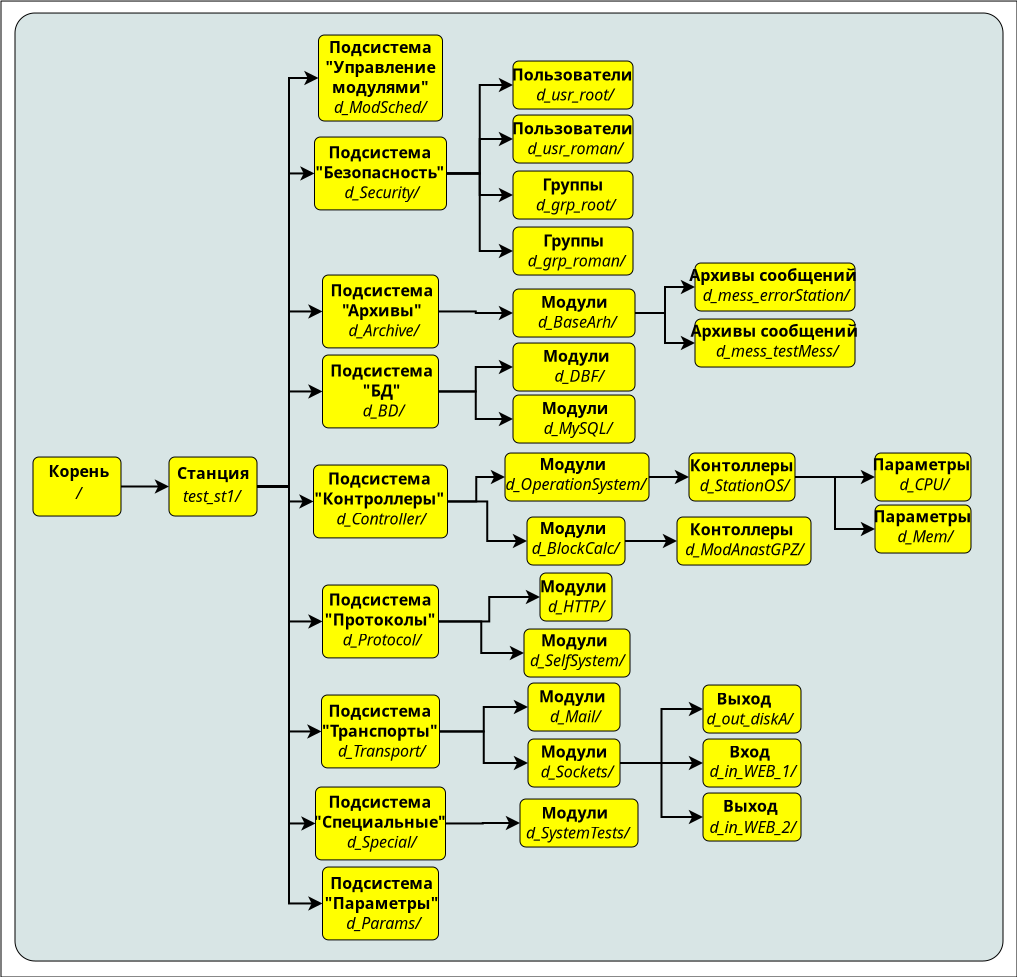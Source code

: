 <?xml version="1.0" encoding="UTF-8"?>
<dia:diagram xmlns:dia="http://www.lysator.liu.se/~alla/dia/">
  <dia:layer name="Тло" visible="true">
    <dia:group>
      <dia:object type="Standard - Box" version="0" id="O0">
        <dia:attribute name="obj_pos">
          <dia:point val="17.9,-18.8"/>
        </dia:attribute>
        <dia:attribute name="obj_bb">
          <dia:rectangle val="17.9,-18.8;68.7,30"/>
        </dia:attribute>
        <dia:attribute name="elem_corner">
          <dia:point val="17.9,-18.8"/>
        </dia:attribute>
        <dia:attribute name="elem_width">
          <dia:real val="50.8"/>
        </dia:attribute>
        <dia:attribute name="elem_height">
          <dia:real val="48.8"/>
        </dia:attribute>
        <dia:attribute name="border_width">
          <dia:real val="0"/>
        </dia:attribute>
        <dia:attribute name="show_background">
          <dia:boolean val="false"/>
        </dia:attribute>
        <dia:attribute name="corner_radius">
          <dia:real val="1.175e-39"/>
        </dia:attribute>
      </dia:object>
      <dia:object type="Standard - Box" version="0" id="O1">
        <dia:attribute name="obj_pos">
          <dia:point val="18.6,-18.2"/>
        </dia:attribute>
        <dia:attribute name="obj_bb">
          <dia:rectangle val="18.575,-18.225;68.025,29.225"/>
        </dia:attribute>
        <dia:attribute name="elem_corner">
          <dia:point val="18.6,-18.2"/>
        </dia:attribute>
        <dia:attribute name="elem_width">
          <dia:real val="49.4"/>
        </dia:attribute>
        <dia:attribute name="elem_height">
          <dia:real val="47.4"/>
        </dia:attribute>
        <dia:attribute name="border_width">
          <dia:real val="0.05"/>
        </dia:attribute>
        <dia:attribute name="inner_color">
          <dia:color val="#d8e5e5"/>
        </dia:attribute>
        <dia:attribute name="show_background">
          <dia:boolean val="true"/>
        </dia:attribute>
        <dia:attribute name="corner_radius">
          <dia:real val="1"/>
        </dia:attribute>
      </dia:object>
      <dia:object type="Standard - ZigZagLine" version="1" id="O2">
        <dia:attribute name="obj_pos">
          <dia:point val="23.9,5.475"/>
        </dia:attribute>
        <dia:attribute name="obj_bb">
          <dia:rectangle val="23.9,5.425;26.371,5.525"/>
        </dia:attribute>
        <dia:attribute name="orth_points">
          <dia:point val="23.9,5.475"/>
          <dia:point val="23.9,5.475"/>
          <dia:point val="26.3,5.475"/>
          <dia:point val="26.3,5.475"/>
        </dia:attribute>
        <dia:attribute name="orth_orient">
          <dia:enum val="0"/>
          <dia:enum val="1"/>
          <dia:enum val="0"/>
        </dia:attribute>
        <dia:attribute name="autorouting">
          <dia:boolean val="true"/>
        </dia:attribute>
        <dia:attribute name="end_arrow">
          <dia:enum val="22"/>
        </dia:attribute>
        <dia:attribute name="end_arrow_length">
          <dia:real val="0.5"/>
        </dia:attribute>
        <dia:attribute name="end_arrow_width">
          <dia:real val="0.5"/>
        </dia:attribute>
      </dia:object>
      <dia:object type="Standard - ZigZagLine" version="1" id="O3">
        <dia:attribute name="obj_pos">
          <dia:point val="30.7,5.475"/>
        </dia:attribute>
        <dia:attribute name="obj_bb">
          <dia:rectangle val="30.65,-10.678;33.625,5.525"/>
        </dia:attribute>
        <dia:attribute name="orth_points">
          <dia:point val="30.7,5.475"/>
          <dia:point val="32.3,5.475"/>
          <dia:point val="32.3,-10.178"/>
          <dia:point val="33.575,-10.178"/>
        </dia:attribute>
        <dia:attribute name="orth_orient">
          <dia:enum val="0"/>
          <dia:enum val="1"/>
          <dia:enum val="0"/>
        </dia:attribute>
        <dia:attribute name="autorouting">
          <dia:boolean val="false"/>
        </dia:attribute>
        <dia:attribute name="end_arrow">
          <dia:enum val="22"/>
        </dia:attribute>
        <dia:attribute name="end_arrow_length">
          <dia:real val="0.5"/>
        </dia:attribute>
        <dia:attribute name="end_arrow_width">
          <dia:real val="0.5"/>
        </dia:attribute>
      </dia:object>
      <dia:object type="Standard - ZigZagLine" version="1" id="O4">
        <dia:attribute name="obj_pos">
          <dia:point val="30.7,5.475"/>
        </dia:attribute>
        <dia:attribute name="obj_bb">
          <dia:rectangle val="30.65,-3.777;34.025,5.525"/>
        </dia:attribute>
        <dia:attribute name="orth_points">
          <dia:point val="30.7,5.475"/>
          <dia:point val="32.3,5.475"/>
          <dia:point val="32.3,-3.277"/>
          <dia:point val="33.975,-3.277"/>
        </dia:attribute>
        <dia:attribute name="orth_orient">
          <dia:enum val="0"/>
          <dia:enum val="1"/>
          <dia:enum val="0"/>
        </dia:attribute>
        <dia:attribute name="autorouting">
          <dia:boolean val="false"/>
        </dia:attribute>
        <dia:attribute name="end_arrow">
          <dia:enum val="22"/>
        </dia:attribute>
        <dia:attribute name="end_arrow_length">
          <dia:real val="0.5"/>
        </dia:attribute>
        <dia:attribute name="end_arrow_width">
          <dia:real val="0.5"/>
        </dia:attribute>
      </dia:object>
      <dia:object type="Standard - ZigZagLine" version="1" id="O5">
        <dia:attribute name="obj_pos">
          <dia:point val="30.7,5.475"/>
        </dia:attribute>
        <dia:attribute name="obj_bb">
          <dia:rectangle val="30.65,0.223;34.025,5.525"/>
        </dia:attribute>
        <dia:attribute name="orth_points">
          <dia:point val="30.7,5.475"/>
          <dia:point val="32.3,5.475"/>
          <dia:point val="32.3,0.723"/>
          <dia:point val="33.975,0.723"/>
        </dia:attribute>
        <dia:attribute name="orth_orient">
          <dia:enum val="0"/>
          <dia:enum val="1"/>
          <dia:enum val="0"/>
        </dia:attribute>
        <dia:attribute name="autorouting">
          <dia:boolean val="false"/>
        </dia:attribute>
        <dia:attribute name="end_arrow">
          <dia:enum val="22"/>
        </dia:attribute>
        <dia:attribute name="end_arrow_length">
          <dia:real val="0.5"/>
        </dia:attribute>
        <dia:attribute name="end_arrow_width">
          <dia:real val="0.5"/>
        </dia:attribute>
      </dia:object>
      <dia:object type="Standard - ZigZagLine" version="1" id="O6">
        <dia:attribute name="obj_pos">
          <dia:point val="30.7,5.475"/>
        </dia:attribute>
        <dia:attribute name="obj_bb">
          <dia:rectangle val="30.65,-15.45;33.825,5.525"/>
        </dia:attribute>
        <dia:attribute name="orth_points">
          <dia:point val="30.7,5.475"/>
          <dia:point val="32.3,5.475"/>
          <dia:point val="32.3,-14.95"/>
          <dia:point val="33.775,-14.95"/>
        </dia:attribute>
        <dia:attribute name="orth_orient">
          <dia:enum val="0"/>
          <dia:enum val="1"/>
          <dia:enum val="0"/>
        </dia:attribute>
        <dia:attribute name="autorouting">
          <dia:boolean val="false"/>
        </dia:attribute>
        <dia:attribute name="end_arrow">
          <dia:enum val="22"/>
        </dia:attribute>
        <dia:attribute name="end_arrow_length">
          <dia:real val="0.5"/>
        </dia:attribute>
        <dia:attribute name="end_arrow_width">
          <dia:real val="0.5"/>
        </dia:attribute>
      </dia:object>
      <dia:object type="Standard - ZigZagLine" version="1" id="O7">
        <dia:attribute name="obj_pos">
          <dia:point val="30.7,5.475"/>
        </dia:attribute>
        <dia:attribute name="obj_bb">
          <dia:rectangle val="30.65,5.425;33.575,6.723"/>
        </dia:attribute>
        <dia:attribute name="orth_points">
          <dia:point val="30.7,5.475"/>
          <dia:point val="32.3,5.475"/>
          <dia:point val="32.3,6.223"/>
          <dia:point val="33.525,6.223"/>
        </dia:attribute>
        <dia:attribute name="orth_orient">
          <dia:enum val="0"/>
          <dia:enum val="1"/>
          <dia:enum val="0"/>
        </dia:attribute>
        <dia:attribute name="autorouting">
          <dia:boolean val="false"/>
        </dia:attribute>
        <dia:attribute name="end_arrow">
          <dia:enum val="22"/>
        </dia:attribute>
        <dia:attribute name="end_arrow_length">
          <dia:real val="0.5"/>
        </dia:attribute>
        <dia:attribute name="end_arrow_width">
          <dia:real val="0.5"/>
        </dia:attribute>
      </dia:object>
      <dia:object type="Standard - ZigZagLine" version="1" id="O8">
        <dia:attribute name="obj_pos">
          <dia:point val="30.7,5.475"/>
        </dia:attribute>
        <dia:attribute name="obj_bb">
          <dia:rectangle val="30.65,5.425;34.025,12.723"/>
        </dia:attribute>
        <dia:attribute name="orth_points">
          <dia:point val="30.7,5.475"/>
          <dia:point val="32.3,5.475"/>
          <dia:point val="32.3,12.223"/>
          <dia:point val="33.975,12.223"/>
        </dia:attribute>
        <dia:attribute name="orth_orient">
          <dia:enum val="0"/>
          <dia:enum val="1"/>
          <dia:enum val="0"/>
        </dia:attribute>
        <dia:attribute name="autorouting">
          <dia:boolean val="false"/>
        </dia:attribute>
        <dia:attribute name="end_arrow">
          <dia:enum val="22"/>
        </dia:attribute>
        <dia:attribute name="end_arrow_length">
          <dia:real val="0.5"/>
        </dia:attribute>
        <dia:attribute name="end_arrow_width">
          <dia:real val="0.5"/>
        </dia:attribute>
      </dia:object>
      <dia:object type="Standard - ZigZagLine" version="1" id="O9">
        <dia:attribute name="obj_pos">
          <dia:point val="30.7,5.475"/>
        </dia:attribute>
        <dia:attribute name="obj_bb">
          <dia:rectangle val="30.65,5.425;33.975,18.223"/>
        </dia:attribute>
        <dia:attribute name="orth_points">
          <dia:point val="30.7,5.475"/>
          <dia:point val="32.3,5.475"/>
          <dia:point val="32.3,17.723"/>
          <dia:point val="33.925,17.723"/>
        </dia:attribute>
        <dia:attribute name="orth_orient">
          <dia:enum val="0"/>
          <dia:enum val="1"/>
          <dia:enum val="0"/>
        </dia:attribute>
        <dia:attribute name="autorouting">
          <dia:boolean val="false"/>
        </dia:attribute>
        <dia:attribute name="end_arrow">
          <dia:enum val="22"/>
        </dia:attribute>
        <dia:attribute name="end_arrow_length">
          <dia:real val="0.5"/>
        </dia:attribute>
        <dia:attribute name="end_arrow_width">
          <dia:real val="0.5"/>
        </dia:attribute>
      </dia:object>
      <dia:object type="Standard - ZigZagLine" version="1" id="O10">
        <dia:attribute name="obj_pos">
          <dia:point val="30.7,5.475"/>
        </dia:attribute>
        <dia:attribute name="obj_bb">
          <dia:rectangle val="30.65,5.425;33.675,22.823"/>
        </dia:attribute>
        <dia:attribute name="orth_points">
          <dia:point val="30.7,5.475"/>
          <dia:point val="32.3,5.475"/>
          <dia:point val="32.3,22.323"/>
          <dia:point val="33.625,22.323"/>
        </dia:attribute>
        <dia:attribute name="orth_orient">
          <dia:enum val="0"/>
          <dia:enum val="1"/>
          <dia:enum val="0"/>
        </dia:attribute>
        <dia:attribute name="autorouting">
          <dia:boolean val="false"/>
        </dia:attribute>
        <dia:attribute name="end_arrow">
          <dia:enum val="22"/>
        </dia:attribute>
        <dia:attribute name="end_arrow_length">
          <dia:real val="0.5"/>
        </dia:attribute>
        <dia:attribute name="end_arrow_width">
          <dia:real val="0.5"/>
        </dia:attribute>
      </dia:object>
      <dia:object type="Standard - ZigZagLine" version="1" id="O11">
        <dia:attribute name="obj_pos">
          <dia:point val="30.7,5.475"/>
        </dia:attribute>
        <dia:attribute name="obj_bb">
          <dia:rectangle val="30.65,5.425;34.025,26.823"/>
        </dia:attribute>
        <dia:attribute name="orth_points">
          <dia:point val="30.7,5.475"/>
          <dia:point val="32.3,5.475"/>
          <dia:point val="32.3,26.323"/>
          <dia:point val="33.975,26.323"/>
        </dia:attribute>
        <dia:attribute name="orth_orient">
          <dia:enum val="0"/>
          <dia:enum val="1"/>
          <dia:enum val="0"/>
        </dia:attribute>
        <dia:attribute name="autorouting">
          <dia:boolean val="false"/>
        </dia:attribute>
        <dia:attribute name="end_arrow">
          <dia:enum val="22"/>
        </dia:attribute>
        <dia:attribute name="end_arrow_length">
          <dia:real val="0.5"/>
        </dia:attribute>
        <dia:attribute name="end_arrow_width">
          <dia:real val="0.5"/>
        </dia:attribute>
      </dia:object>
      <dia:object type="Standard - ZigZagLine" version="1" id="O12">
        <dia:attribute name="obj_pos">
          <dia:point val="40.175,-10.178"/>
        </dia:attribute>
        <dia:attribute name="obj_bb">
          <dia:rectangle val="40.125,-15.1;43.55,-10.127"/>
        </dia:attribute>
        <dia:attribute name="orth_points">
          <dia:point val="40.175,-10.178"/>
          <dia:point val="41.837,-10.178"/>
          <dia:point val="41.837,-14.6"/>
          <dia:point val="43.5,-14.6"/>
        </dia:attribute>
        <dia:attribute name="orth_orient">
          <dia:enum val="0"/>
          <dia:enum val="1"/>
          <dia:enum val="0"/>
        </dia:attribute>
        <dia:attribute name="autorouting">
          <dia:boolean val="true"/>
        </dia:attribute>
        <dia:attribute name="end_arrow">
          <dia:enum val="22"/>
        </dia:attribute>
        <dia:attribute name="end_arrow_length">
          <dia:real val="0.5"/>
        </dia:attribute>
        <dia:attribute name="end_arrow_width">
          <dia:real val="0.5"/>
        </dia:attribute>
      </dia:object>
      <dia:object type="Standard - ZigZagLine" version="1" id="O13">
        <dia:attribute name="obj_pos">
          <dia:point val="40.175,-10.178"/>
        </dia:attribute>
        <dia:attribute name="obj_bb">
          <dia:rectangle val="40.125,-12.4;43.55,-10.127"/>
        </dia:attribute>
        <dia:attribute name="orth_points">
          <dia:point val="40.175,-10.178"/>
          <dia:point val="41.837,-10.178"/>
          <dia:point val="41.837,-11.9"/>
          <dia:point val="43.5,-11.9"/>
        </dia:attribute>
        <dia:attribute name="orth_orient">
          <dia:enum val="0"/>
          <dia:enum val="1"/>
          <dia:enum val="0"/>
        </dia:attribute>
        <dia:attribute name="autorouting">
          <dia:boolean val="true"/>
        </dia:attribute>
        <dia:attribute name="end_arrow">
          <dia:enum val="22"/>
        </dia:attribute>
        <dia:attribute name="end_arrow_length">
          <dia:real val="0.5"/>
        </dia:attribute>
        <dia:attribute name="end_arrow_width">
          <dia:real val="0.5"/>
        </dia:attribute>
      </dia:object>
      <dia:object type="Standard - ZigZagLine" version="1" id="O14">
        <dia:attribute name="obj_pos">
          <dia:point val="40.175,-10.178"/>
        </dia:attribute>
        <dia:attribute name="obj_bb">
          <dia:rectangle val="40.125,-10.227;43.55,-8.6"/>
        </dia:attribute>
        <dia:attribute name="orth_points">
          <dia:point val="40.175,-10.178"/>
          <dia:point val="41.837,-10.178"/>
          <dia:point val="41.837,-9.1"/>
          <dia:point val="43.5,-9.1"/>
        </dia:attribute>
        <dia:attribute name="orth_orient">
          <dia:enum val="0"/>
          <dia:enum val="1"/>
          <dia:enum val="0"/>
        </dia:attribute>
        <dia:attribute name="autorouting">
          <dia:boolean val="true"/>
        </dia:attribute>
        <dia:attribute name="end_arrow">
          <dia:enum val="22"/>
        </dia:attribute>
        <dia:attribute name="end_arrow_length">
          <dia:real val="0.5"/>
        </dia:attribute>
        <dia:attribute name="end_arrow_width">
          <dia:real val="0.5"/>
        </dia:attribute>
      </dia:object>
      <dia:object type="Standard - ZigZagLine" version="1" id="O15">
        <dia:attribute name="obj_pos">
          <dia:point val="40.175,-10.178"/>
        </dia:attribute>
        <dia:attribute name="obj_bb">
          <dia:rectangle val="40.125,-10.227;43.55,-5.8"/>
        </dia:attribute>
        <dia:attribute name="orth_points">
          <dia:point val="40.175,-10.178"/>
          <dia:point val="41.837,-10.178"/>
          <dia:point val="41.837,-6.3"/>
          <dia:point val="43.5,-6.3"/>
        </dia:attribute>
        <dia:attribute name="orth_orient">
          <dia:enum val="0"/>
          <dia:enum val="1"/>
          <dia:enum val="0"/>
        </dia:attribute>
        <dia:attribute name="autorouting">
          <dia:boolean val="true"/>
        </dia:attribute>
        <dia:attribute name="end_arrow">
          <dia:enum val="22"/>
        </dia:attribute>
        <dia:attribute name="end_arrow_length">
          <dia:real val="0.5"/>
        </dia:attribute>
        <dia:attribute name="end_arrow_width">
          <dia:real val="0.5"/>
        </dia:attribute>
      </dia:object>
      <dia:object type="Standard - ZigZagLine" version="1" id="O16">
        <dia:attribute name="obj_pos">
          <dia:point val="39.775,-3.277"/>
        </dia:attribute>
        <dia:attribute name="obj_bb">
          <dia:rectangle val="39.725,-3.7;43.55,-2.7"/>
        </dia:attribute>
        <dia:attribute name="orth_points">
          <dia:point val="39.775,-3.277"/>
          <dia:point val="41.638,-3.277"/>
          <dia:point val="41.638,-3.2"/>
          <dia:point val="43.5,-3.2"/>
        </dia:attribute>
        <dia:attribute name="orth_orient">
          <dia:enum val="0"/>
          <dia:enum val="1"/>
          <dia:enum val="0"/>
        </dia:attribute>
        <dia:attribute name="autorouting">
          <dia:boolean val="true"/>
        </dia:attribute>
        <dia:attribute name="end_arrow">
          <dia:enum val="22"/>
        </dia:attribute>
        <dia:attribute name="end_arrow_length">
          <dia:real val="0.5"/>
        </dia:attribute>
        <dia:attribute name="end_arrow_width">
          <dia:real val="0.5"/>
        </dia:attribute>
      </dia:object>
      <dia:object type="Standard - ZigZagLine" version="1" id="O17">
        <dia:attribute name="obj_pos">
          <dia:point val="49.6,-3.2"/>
        </dia:attribute>
        <dia:attribute name="obj_bb">
          <dia:rectangle val="49.55,-3.25;52.65,-1.2"/>
        </dia:attribute>
        <dia:attribute name="orth_points">
          <dia:point val="49.6,-3.2"/>
          <dia:point val="51.1,-3.2"/>
          <dia:point val="51.1,-1.7"/>
          <dia:point val="52.6,-1.7"/>
        </dia:attribute>
        <dia:attribute name="orth_orient">
          <dia:enum val="0"/>
          <dia:enum val="1"/>
          <dia:enum val="0"/>
        </dia:attribute>
        <dia:attribute name="autorouting">
          <dia:boolean val="true"/>
        </dia:attribute>
        <dia:attribute name="end_arrow">
          <dia:enum val="22"/>
        </dia:attribute>
        <dia:attribute name="end_arrow_length">
          <dia:real val="0.5"/>
        </dia:attribute>
        <dia:attribute name="end_arrow_width">
          <dia:real val="0.5"/>
        </dia:attribute>
      </dia:object>
      <dia:object type="Standard - ZigZagLine" version="1" id="O18">
        <dia:attribute name="obj_pos">
          <dia:point val="49.6,-3.2"/>
        </dia:attribute>
        <dia:attribute name="obj_bb">
          <dia:rectangle val="49.55,-5;52.65,-3.15"/>
        </dia:attribute>
        <dia:attribute name="orth_points">
          <dia:point val="49.6,-3.2"/>
          <dia:point val="51.1,-3.2"/>
          <dia:point val="51.1,-4.5"/>
          <dia:point val="52.6,-4.5"/>
        </dia:attribute>
        <dia:attribute name="orth_orient">
          <dia:enum val="0"/>
          <dia:enum val="1"/>
          <dia:enum val="0"/>
        </dia:attribute>
        <dia:attribute name="autorouting">
          <dia:boolean val="true"/>
        </dia:attribute>
        <dia:attribute name="end_arrow">
          <dia:enum val="22"/>
        </dia:attribute>
        <dia:attribute name="end_arrow_length">
          <dia:real val="0.5"/>
        </dia:attribute>
        <dia:attribute name="end_arrow_width">
          <dia:real val="0.5"/>
        </dia:attribute>
      </dia:object>
      <dia:object type="Standard - ZigZagLine" version="1" id="O19">
        <dia:attribute name="obj_pos">
          <dia:point val="39.775,0.723"/>
        </dia:attribute>
        <dia:attribute name="obj_bb">
          <dia:rectangle val="39.725,-1;43.55,0.772"/>
        </dia:attribute>
        <dia:attribute name="orth_points">
          <dia:point val="39.775,0.723"/>
          <dia:point val="41.638,0.723"/>
          <dia:point val="41.638,-0.5"/>
          <dia:point val="43.5,-0.5"/>
        </dia:attribute>
        <dia:attribute name="orth_orient">
          <dia:enum val="0"/>
          <dia:enum val="1"/>
          <dia:enum val="0"/>
        </dia:attribute>
        <dia:attribute name="autorouting">
          <dia:boolean val="true"/>
        </dia:attribute>
        <dia:attribute name="end_arrow">
          <dia:enum val="22"/>
        </dia:attribute>
        <dia:attribute name="end_arrow_length">
          <dia:real val="0.5"/>
        </dia:attribute>
        <dia:attribute name="end_arrow_width">
          <dia:real val="0.5"/>
        </dia:attribute>
      </dia:object>
      <dia:object type="Standard - ZigZagLine" version="1" id="O20">
        <dia:attribute name="obj_pos">
          <dia:point val="39.775,0.723"/>
        </dia:attribute>
        <dia:attribute name="obj_bb">
          <dia:rectangle val="39.725,0.672;43.55,2.6"/>
        </dia:attribute>
        <dia:attribute name="orth_points">
          <dia:point val="39.775,0.723"/>
          <dia:point val="41.638,0.723"/>
          <dia:point val="41.638,2.1"/>
          <dia:point val="43.5,2.1"/>
        </dia:attribute>
        <dia:attribute name="orth_orient">
          <dia:enum val="0"/>
          <dia:enum val="1"/>
          <dia:enum val="0"/>
        </dia:attribute>
        <dia:attribute name="autorouting">
          <dia:boolean val="true"/>
        </dia:attribute>
        <dia:attribute name="end_arrow">
          <dia:enum val="22"/>
        </dia:attribute>
        <dia:attribute name="end_arrow_length">
          <dia:real val="0.5"/>
        </dia:attribute>
        <dia:attribute name="end_arrow_width">
          <dia:real val="0.5"/>
        </dia:attribute>
      </dia:object>
      <dia:object type="Standard - ZigZagLine" version="1" id="O21">
        <dia:attribute name="obj_pos">
          <dia:point val="40.225,6.223"/>
        </dia:attribute>
        <dia:attribute name="obj_bb">
          <dia:rectangle val="40.175,4.5;43.15,6.272"/>
        </dia:attribute>
        <dia:attribute name="orth_points">
          <dia:point val="40.225,6.223"/>
          <dia:point val="41.663,6.223"/>
          <dia:point val="41.663,5"/>
          <dia:point val="43.1,5"/>
        </dia:attribute>
        <dia:attribute name="orth_orient">
          <dia:enum val="0"/>
          <dia:enum val="1"/>
          <dia:enum val="0"/>
        </dia:attribute>
        <dia:attribute name="autorouting">
          <dia:boolean val="true"/>
        </dia:attribute>
        <dia:attribute name="end_arrow">
          <dia:enum val="22"/>
        </dia:attribute>
        <dia:attribute name="end_arrow_length">
          <dia:real val="0.5"/>
        </dia:attribute>
        <dia:attribute name="end_arrow_width">
          <dia:real val="0.5"/>
        </dia:attribute>
      </dia:object>
      <dia:object type="Standard - ZigZagLine" version="1" id="O22">
        <dia:attribute name="obj_pos">
          <dia:point val="40.225,6.223"/>
        </dia:attribute>
        <dia:attribute name="obj_bb">
          <dia:rectangle val="40.175,6.173;44.25,8.7"/>
        </dia:attribute>
        <dia:attribute name="orth_points">
          <dia:point val="40.225,6.223"/>
          <dia:point val="42.212,6.223"/>
          <dia:point val="42.212,8.2"/>
          <dia:point val="44.2,8.2"/>
        </dia:attribute>
        <dia:attribute name="orth_orient">
          <dia:enum val="0"/>
          <dia:enum val="1"/>
          <dia:enum val="0"/>
        </dia:attribute>
        <dia:attribute name="autorouting">
          <dia:boolean val="true"/>
        </dia:attribute>
        <dia:attribute name="end_arrow">
          <dia:enum val="22"/>
        </dia:attribute>
        <dia:attribute name="end_arrow_length">
          <dia:real val="0.5"/>
        </dia:attribute>
        <dia:attribute name="end_arrow_width">
          <dia:real val="0.5"/>
        </dia:attribute>
      </dia:object>
      <dia:object type="Standard - ZigZagLine" version="1" id="O23">
        <dia:attribute name="obj_pos">
          <dia:point val="50.3,5"/>
        </dia:attribute>
        <dia:attribute name="obj_bb">
          <dia:rectangle val="50.3,4.95;52.371,5.05"/>
        </dia:attribute>
        <dia:attribute name="orth_points">
          <dia:point val="50.3,5"/>
          <dia:point val="50.3,5"/>
          <dia:point val="52.3,5"/>
          <dia:point val="52.3,5"/>
        </dia:attribute>
        <dia:attribute name="orth_orient">
          <dia:enum val="0"/>
          <dia:enum val="1"/>
          <dia:enum val="0"/>
        </dia:attribute>
        <dia:attribute name="autorouting">
          <dia:boolean val="true"/>
        </dia:attribute>
        <dia:attribute name="end_arrow">
          <dia:enum val="22"/>
        </dia:attribute>
        <dia:attribute name="end_arrow_length">
          <dia:real val="0.5"/>
        </dia:attribute>
        <dia:attribute name="end_arrow_width">
          <dia:real val="0.5"/>
        </dia:attribute>
      </dia:object>
      <dia:object type="Standard - ZigZagLine" version="1" id="O24">
        <dia:attribute name="obj_pos">
          <dia:point val="49.1,8.2"/>
        </dia:attribute>
        <dia:attribute name="obj_bb">
          <dia:rectangle val="49.1,8.15;51.771,8.25"/>
        </dia:attribute>
        <dia:attribute name="orth_points">
          <dia:point val="49.1,8.2"/>
          <dia:point val="49.1,8.2"/>
          <dia:point val="51.7,8.2"/>
          <dia:point val="51.7,8.2"/>
        </dia:attribute>
        <dia:attribute name="orth_orient">
          <dia:enum val="0"/>
          <dia:enum val="1"/>
          <dia:enum val="0"/>
        </dia:attribute>
        <dia:attribute name="autorouting">
          <dia:boolean val="true"/>
        </dia:attribute>
        <dia:attribute name="end_arrow">
          <dia:enum val="22"/>
        </dia:attribute>
        <dia:attribute name="end_arrow_length">
          <dia:real val="0.5"/>
        </dia:attribute>
        <dia:attribute name="end_arrow_width">
          <dia:real val="0.5"/>
        </dia:attribute>
      </dia:object>
      <dia:object type="Standard - ZigZagLine" version="1" id="O25">
        <dia:attribute name="obj_pos">
          <dia:point val="57.6,5"/>
        </dia:attribute>
        <dia:attribute name="obj_bb">
          <dia:rectangle val="57.6,4.95;61.671,5.05"/>
        </dia:attribute>
        <dia:attribute name="orth_points">
          <dia:point val="57.6,5"/>
          <dia:point val="57.6,5"/>
          <dia:point val="61.6,5"/>
          <dia:point val="61.6,5"/>
        </dia:attribute>
        <dia:attribute name="orth_orient">
          <dia:enum val="0"/>
          <dia:enum val="1"/>
          <dia:enum val="0"/>
        </dia:attribute>
        <dia:attribute name="autorouting">
          <dia:boolean val="true"/>
        </dia:attribute>
        <dia:attribute name="end_arrow">
          <dia:enum val="22"/>
        </dia:attribute>
        <dia:attribute name="end_arrow_length">
          <dia:real val="0.5"/>
        </dia:attribute>
        <dia:attribute name="end_arrow_width">
          <dia:real val="0.5"/>
        </dia:attribute>
      </dia:object>
      <dia:object type="Standard - ZigZagLine" version="1" id="O26">
        <dia:attribute name="obj_pos">
          <dia:point val="57.6,5"/>
        </dia:attribute>
        <dia:attribute name="obj_bb">
          <dia:rectangle val="57.55,4.95;61.65,8.1"/>
        </dia:attribute>
        <dia:attribute name="orth_points">
          <dia:point val="57.6,5"/>
          <dia:point val="59.6,5"/>
          <dia:point val="59.6,7.6"/>
          <dia:point val="61.6,7.6"/>
        </dia:attribute>
        <dia:attribute name="orth_orient">
          <dia:enum val="0"/>
          <dia:enum val="1"/>
          <dia:enum val="0"/>
        </dia:attribute>
        <dia:attribute name="autorouting">
          <dia:boolean val="true"/>
        </dia:attribute>
        <dia:attribute name="end_arrow">
          <dia:enum val="22"/>
        </dia:attribute>
        <dia:attribute name="end_arrow_length">
          <dia:real val="0.5"/>
        </dia:attribute>
        <dia:attribute name="end_arrow_width">
          <dia:real val="0.5"/>
        </dia:attribute>
      </dia:object>
      <dia:object type="Standard - ZigZagLine" version="1" id="O27">
        <dia:attribute name="obj_pos">
          <dia:point val="39.775,12.223"/>
        </dia:attribute>
        <dia:attribute name="obj_bb">
          <dia:rectangle val="39.725,10.5;44.9,12.273"/>
        </dia:attribute>
        <dia:attribute name="orth_points">
          <dia:point val="39.775,12.223"/>
          <dia:point val="42.312,12.223"/>
          <dia:point val="42.312,11"/>
          <dia:point val="44.85,11"/>
        </dia:attribute>
        <dia:attribute name="orth_orient">
          <dia:enum val="0"/>
          <dia:enum val="1"/>
          <dia:enum val="0"/>
        </dia:attribute>
        <dia:attribute name="autorouting">
          <dia:boolean val="true"/>
        </dia:attribute>
        <dia:attribute name="end_arrow">
          <dia:enum val="22"/>
        </dia:attribute>
        <dia:attribute name="end_arrow_length">
          <dia:real val="0.5"/>
        </dia:attribute>
        <dia:attribute name="end_arrow_width">
          <dia:real val="0.5"/>
        </dia:attribute>
      </dia:object>
      <dia:object type="Standard - ZigZagLine" version="1" id="O28">
        <dia:attribute name="obj_pos">
          <dia:point val="39.775,12.223"/>
        </dia:attribute>
        <dia:attribute name="obj_bb">
          <dia:rectangle val="39.725,12.172;44.1,14.3"/>
        </dia:attribute>
        <dia:attribute name="orth_points">
          <dia:point val="39.775,12.223"/>
          <dia:point val="41.913,12.223"/>
          <dia:point val="41.913,13.8"/>
          <dia:point val="44.05,13.8"/>
        </dia:attribute>
        <dia:attribute name="orth_orient">
          <dia:enum val="0"/>
          <dia:enum val="1"/>
          <dia:enum val="0"/>
        </dia:attribute>
        <dia:attribute name="autorouting">
          <dia:boolean val="true"/>
        </dia:attribute>
        <dia:attribute name="end_arrow">
          <dia:enum val="22"/>
        </dia:attribute>
        <dia:attribute name="end_arrow_length">
          <dia:real val="0.5"/>
        </dia:attribute>
        <dia:attribute name="end_arrow_width">
          <dia:real val="0.5"/>
        </dia:attribute>
      </dia:object>
      <dia:object type="Standard - ZigZagLine" version="1" id="O29">
        <dia:attribute name="obj_pos">
          <dia:point val="39.825,17.723"/>
        </dia:attribute>
        <dia:attribute name="obj_bb">
          <dia:rectangle val="39.775,16;44.3,17.773"/>
        </dia:attribute>
        <dia:attribute name="orth_points">
          <dia:point val="39.825,17.723"/>
          <dia:point val="42.038,17.723"/>
          <dia:point val="42.038,16.5"/>
          <dia:point val="44.25,16.5"/>
        </dia:attribute>
        <dia:attribute name="orth_orient">
          <dia:enum val="0"/>
          <dia:enum val="1"/>
          <dia:enum val="0"/>
        </dia:attribute>
        <dia:attribute name="autorouting">
          <dia:boolean val="true"/>
        </dia:attribute>
        <dia:attribute name="end_arrow">
          <dia:enum val="22"/>
        </dia:attribute>
        <dia:attribute name="end_arrow_length">
          <dia:real val="0.5"/>
        </dia:attribute>
        <dia:attribute name="end_arrow_width">
          <dia:real val="0.5"/>
        </dia:attribute>
      </dia:object>
      <dia:object type="Standard - ZigZagLine" version="1" id="O30">
        <dia:attribute name="obj_pos">
          <dia:point val="39.825,17.723"/>
        </dia:attribute>
        <dia:attribute name="obj_bb">
          <dia:rectangle val="39.775,17.672;44.3,19.8"/>
        </dia:attribute>
        <dia:attribute name="orth_points">
          <dia:point val="39.825,17.723"/>
          <dia:point val="42.038,17.723"/>
          <dia:point val="42.038,19.3"/>
          <dia:point val="44.25,19.3"/>
        </dia:attribute>
        <dia:attribute name="orth_orient">
          <dia:enum val="0"/>
          <dia:enum val="1"/>
          <dia:enum val="0"/>
        </dia:attribute>
        <dia:attribute name="autorouting">
          <dia:boolean val="true"/>
        </dia:attribute>
        <dia:attribute name="end_arrow">
          <dia:enum val="22"/>
        </dia:attribute>
        <dia:attribute name="end_arrow_length">
          <dia:real val="0.5"/>
        </dia:attribute>
        <dia:attribute name="end_arrow_width">
          <dia:real val="0.5"/>
        </dia:attribute>
      </dia:object>
      <dia:object type="Standard - ZigZagLine" version="1" id="O31">
        <dia:attribute name="obj_pos">
          <dia:point val="48.85,19.3"/>
        </dia:attribute>
        <dia:attribute name="obj_bb">
          <dia:rectangle val="48.8,16.1;53.05,19.35"/>
        </dia:attribute>
        <dia:attribute name="orth_points">
          <dia:point val="48.85,19.3"/>
          <dia:point val="50.925,19.3"/>
          <dia:point val="50.925,16.6"/>
          <dia:point val="53,16.6"/>
        </dia:attribute>
        <dia:attribute name="orth_orient">
          <dia:enum val="0"/>
          <dia:enum val="1"/>
          <dia:enum val="0"/>
        </dia:attribute>
        <dia:attribute name="autorouting">
          <dia:boolean val="true"/>
        </dia:attribute>
        <dia:attribute name="end_arrow">
          <dia:enum val="22"/>
        </dia:attribute>
        <dia:attribute name="end_arrow_length">
          <dia:real val="0.5"/>
        </dia:attribute>
        <dia:attribute name="end_arrow_width">
          <dia:real val="0.5"/>
        </dia:attribute>
      </dia:object>
      <dia:object type="Standard - ZigZagLine" version="1" id="O32">
        <dia:attribute name="obj_pos">
          <dia:point val="48.85,19.3"/>
        </dia:attribute>
        <dia:attribute name="obj_bb">
          <dia:rectangle val="48.85,19.25;53.071,19.35"/>
        </dia:attribute>
        <dia:attribute name="orth_points">
          <dia:point val="48.85,19.3"/>
          <dia:point val="48.85,19.3"/>
          <dia:point val="53,19.3"/>
          <dia:point val="53,19.3"/>
        </dia:attribute>
        <dia:attribute name="orth_orient">
          <dia:enum val="0"/>
          <dia:enum val="1"/>
          <dia:enum val="0"/>
        </dia:attribute>
        <dia:attribute name="autorouting">
          <dia:boolean val="true"/>
        </dia:attribute>
        <dia:attribute name="end_arrow">
          <dia:enum val="22"/>
        </dia:attribute>
        <dia:attribute name="end_arrow_length">
          <dia:real val="0.5"/>
        </dia:attribute>
        <dia:attribute name="end_arrow_width">
          <dia:real val="0.5"/>
        </dia:attribute>
      </dia:object>
      <dia:object type="Standard - ZigZagLine" version="1" id="O33">
        <dia:attribute name="obj_pos">
          <dia:point val="48.85,19.3"/>
        </dia:attribute>
        <dia:attribute name="obj_bb">
          <dia:rectangle val="48.8,19.25;53.05,22.5"/>
        </dia:attribute>
        <dia:attribute name="orth_points">
          <dia:point val="48.85,19.3"/>
          <dia:point val="50.925,19.3"/>
          <dia:point val="50.925,22"/>
          <dia:point val="53,22"/>
        </dia:attribute>
        <dia:attribute name="orth_orient">
          <dia:enum val="0"/>
          <dia:enum val="1"/>
          <dia:enum val="0"/>
        </dia:attribute>
        <dia:attribute name="autorouting">
          <dia:boolean val="true"/>
        </dia:attribute>
        <dia:attribute name="end_arrow">
          <dia:enum val="22"/>
        </dia:attribute>
        <dia:attribute name="end_arrow_length">
          <dia:real val="0.5"/>
        </dia:attribute>
        <dia:attribute name="end_arrow_width">
          <dia:real val="0.5"/>
        </dia:attribute>
      </dia:object>
      <dia:object type="Standard - ZigZagLine" version="1" id="O34">
        <dia:attribute name="obj_pos">
          <dia:point val="40.125,22.323"/>
        </dia:attribute>
        <dia:attribute name="obj_bb">
          <dia:rectangle val="40.075,21.8;43.9,22.8"/>
        </dia:attribute>
        <dia:attribute name="orth_points">
          <dia:point val="40.125,22.323"/>
          <dia:point val="41.987,22.323"/>
          <dia:point val="41.987,22.3"/>
          <dia:point val="43.85,22.3"/>
        </dia:attribute>
        <dia:attribute name="orth_orient">
          <dia:enum val="0"/>
          <dia:enum val="1"/>
          <dia:enum val="0"/>
        </dia:attribute>
        <dia:attribute name="autorouting">
          <dia:boolean val="true"/>
        </dia:attribute>
        <dia:attribute name="end_arrow">
          <dia:enum val="22"/>
        </dia:attribute>
        <dia:attribute name="end_arrow_length">
          <dia:real val="0.5"/>
        </dia:attribute>
        <dia:attribute name="end_arrow_width">
          <dia:real val="0.5"/>
        </dia:attribute>
      </dia:object>
      <dia:group>
        <dia:object type="Standard - Box" version="0" id="O35">
          <dia:attribute name="obj_pos">
            <dia:point val="44.2,7"/>
          </dia:attribute>
          <dia:attribute name="obj_bb">
            <dia:rectangle val="44.175,6.975;49.125,9.425"/>
          </dia:attribute>
          <dia:attribute name="elem_corner">
            <dia:point val="44.2,7"/>
          </dia:attribute>
          <dia:attribute name="elem_width">
            <dia:real val="4.9"/>
          </dia:attribute>
          <dia:attribute name="elem_height">
            <dia:real val="2.4"/>
          </dia:attribute>
          <dia:attribute name="border_width">
            <dia:real val="0.05"/>
          </dia:attribute>
          <dia:attribute name="inner_color">
            <dia:color val="#ffff00"/>
          </dia:attribute>
          <dia:attribute name="show_background">
            <dia:boolean val="true"/>
          </dia:attribute>
          <dia:attribute name="corner_radius">
            <dia:real val="0.3"/>
          </dia:attribute>
        </dia:object>
        <dia:object type="Standard - Text" version="0" id="O36">
          <dia:attribute name="obj_pos">
            <dia:point val="46.49,7.855"/>
          </dia:attribute>
          <dia:attribute name="obj_bb">
            <dia:rectangle val="45.04,7.105;47.94,8.355"/>
          </dia:attribute>
          <dia:attribute name="text">
            <dia:composite type="text">
              <dia:attribute name="string">
                <dia:string>#Модули#</dia:string>
              </dia:attribute>
              <dia:attribute name="font">
                <dia:font family="sans" style="80" name="Helvetica-Bold"/>
              </dia:attribute>
              <dia:attribute name="height">
                <dia:real val="1"/>
              </dia:attribute>
              <dia:attribute name="pos">
                <dia:point val="46.49,7.855"/>
              </dia:attribute>
              <dia:attribute name="color">
                <dia:color val="#000000"/>
              </dia:attribute>
              <dia:attribute name="alignment">
                <dia:enum val="1"/>
              </dia:attribute>
            </dia:composite>
          </dia:attribute>
        </dia:object>
        <dia:object type="Standard - Text" version="0" id="O37">
          <dia:attribute name="obj_pos">
            <dia:point val="46.64,8.855"/>
          </dia:attribute>
          <dia:attribute name="obj_bb">
            <dia:rectangle val="44.465,8.105;48.815,9.355"/>
          </dia:attribute>
          <dia:attribute name="text">
            <dia:composite type="text">
              <dia:attribute name="string">
                <dia:string>#d_BlockCalc/#</dia:string>
              </dia:attribute>
              <dia:attribute name="font">
                <dia:font family="sans" style="8" name="Helvetica-Oblique"/>
              </dia:attribute>
              <dia:attribute name="height">
                <dia:real val="1"/>
              </dia:attribute>
              <dia:attribute name="pos">
                <dia:point val="46.64,8.855"/>
              </dia:attribute>
              <dia:attribute name="color">
                <dia:color val="#000000"/>
              </dia:attribute>
              <dia:attribute name="alignment">
                <dia:enum val="1"/>
              </dia:attribute>
            </dia:composite>
          </dia:attribute>
        </dia:object>
      </dia:group>
      <dia:group>
        <dia:object type="Standard - Box" version="0" id="O38">
          <dia:attribute name="obj_pos">
            <dia:point val="19.5,4"/>
          </dia:attribute>
          <dia:attribute name="obj_bb">
            <dia:rectangle val="19.475,3.975;23.925,6.975"/>
          </dia:attribute>
          <dia:attribute name="elem_corner">
            <dia:point val="19.5,4"/>
          </dia:attribute>
          <dia:attribute name="elem_width">
            <dia:real val="4.4"/>
          </dia:attribute>
          <dia:attribute name="elem_height">
            <dia:real val="2.95"/>
          </dia:attribute>
          <dia:attribute name="border_width">
            <dia:real val="0.05"/>
          </dia:attribute>
          <dia:attribute name="inner_color">
            <dia:color val="#ffff00"/>
          </dia:attribute>
          <dia:attribute name="show_background">
            <dia:boolean val="true"/>
          </dia:attribute>
          <dia:attribute name="corner_radius">
            <dia:real val="0.3"/>
          </dia:attribute>
        </dia:object>
        <dia:object type="Standard - Text" version="0" id="O39">
          <dia:attribute name="obj_pos">
            <dia:point val="21.8,5"/>
          </dia:attribute>
          <dia:attribute name="obj_bb">
            <dia:rectangle val="20.45,4.25;23.15,5.5"/>
          </dia:attribute>
          <dia:attribute name="text">
            <dia:composite type="text">
              <dia:attribute name="string">
                <dia:string>#Корень#</dia:string>
              </dia:attribute>
              <dia:attribute name="font">
                <dia:font family="sans" style="80" name="Helvetica-Bold"/>
              </dia:attribute>
              <dia:attribute name="height">
                <dia:real val="1"/>
              </dia:attribute>
              <dia:attribute name="pos">
                <dia:point val="21.8,5"/>
              </dia:attribute>
              <dia:attribute name="color">
                <dia:color val="#000000"/>
              </dia:attribute>
              <dia:attribute name="alignment">
                <dia:enum val="1"/>
              </dia:attribute>
            </dia:composite>
          </dia:attribute>
        </dia:object>
        <dia:object type="Standard - Text" version="0" id="O40">
          <dia:attribute name="obj_pos">
            <dia:point val="21.805,6.105"/>
          </dia:attribute>
          <dia:attribute name="obj_bb">
            <dia:rectangle val="21.705,5.355;21.905,6.605"/>
          </dia:attribute>
          <dia:attribute name="text">
            <dia:composite type="text">
              <dia:attribute name="string">
                <dia:string>#/#</dia:string>
              </dia:attribute>
              <dia:attribute name="font">
                <dia:font family="sans" style="8" name="Helvetica-Oblique"/>
              </dia:attribute>
              <dia:attribute name="height">
                <dia:real val="1"/>
              </dia:attribute>
              <dia:attribute name="pos">
                <dia:point val="21.805,6.105"/>
              </dia:attribute>
              <dia:attribute name="color">
                <dia:color val="#000000"/>
              </dia:attribute>
              <dia:attribute name="alignment">
                <dia:enum val="1"/>
              </dia:attribute>
            </dia:composite>
          </dia:attribute>
        </dia:object>
      </dia:group>
      <dia:group>
        <dia:object type="Standard - Box" version="0" id="O41">
          <dia:attribute name="obj_pos">
            <dia:point val="26.3,4"/>
          </dia:attribute>
          <dia:attribute name="obj_bb">
            <dia:rectangle val="26.275,3.975;30.725,6.975"/>
          </dia:attribute>
          <dia:attribute name="elem_corner">
            <dia:point val="26.3,4"/>
          </dia:attribute>
          <dia:attribute name="elem_width">
            <dia:real val="4.4"/>
          </dia:attribute>
          <dia:attribute name="elem_height">
            <dia:real val="2.95"/>
          </dia:attribute>
          <dia:attribute name="border_width">
            <dia:real val="0.05"/>
          </dia:attribute>
          <dia:attribute name="inner_color">
            <dia:color val="#ffff00"/>
          </dia:attribute>
          <dia:attribute name="show_background">
            <dia:boolean val="true"/>
          </dia:attribute>
          <dia:attribute name="corner_radius">
            <dia:real val="0.3"/>
          </dia:attribute>
        </dia:object>
        <dia:object type="Standard - Text" version="0" id="O42">
          <dia:attribute name="obj_pos">
            <dia:point val="28.5,5.1"/>
          </dia:attribute>
          <dia:attribute name="obj_bb">
            <dia:rectangle val="26.975,4.35;30.025,5.6"/>
          </dia:attribute>
          <dia:attribute name="text">
            <dia:composite type="text">
              <dia:attribute name="string">
                <dia:string>#Станция#</dia:string>
              </dia:attribute>
              <dia:attribute name="font">
                <dia:font family="sans" style="80" name="Helvetica-Bold"/>
              </dia:attribute>
              <dia:attribute name="height">
                <dia:real val="1"/>
              </dia:attribute>
              <dia:attribute name="pos">
                <dia:point val="28.5,5.1"/>
              </dia:attribute>
              <dia:attribute name="color">
                <dia:color val="#000000"/>
              </dia:attribute>
              <dia:attribute name="alignment">
                <dia:enum val="1"/>
              </dia:attribute>
            </dia:composite>
          </dia:attribute>
        </dia:object>
        <dia:object type="Standard - Text" version="0" id="O43">
          <dia:attribute name="obj_pos">
            <dia:point val="28.45,6.25"/>
          </dia:attribute>
          <dia:attribute name="obj_bb">
            <dia:rectangle val="27.05,5.5;29.85,6.75"/>
          </dia:attribute>
          <dia:attribute name="text">
            <dia:composite type="text">
              <dia:attribute name="string">
                <dia:string>#test_st1/#</dia:string>
              </dia:attribute>
              <dia:attribute name="font">
                <dia:font family="sans" style="8" name="Helvetica-Oblique"/>
              </dia:attribute>
              <dia:attribute name="height">
                <dia:real val="1"/>
              </dia:attribute>
              <dia:attribute name="pos">
                <dia:point val="28.45,6.25"/>
              </dia:attribute>
              <dia:attribute name="color">
                <dia:color val="#000000"/>
              </dia:attribute>
              <dia:attribute name="alignment">
                <dia:enum val="1"/>
              </dia:attribute>
            </dia:composite>
          </dia:attribute>
        </dia:object>
      </dia:group>
      <dia:group>
        <dia:object type="Standard - Box" version="0" id="O44">
          <dia:attribute name="obj_pos">
            <dia:point val="33.975,-5.1"/>
          </dia:attribute>
          <dia:attribute name="obj_bb">
            <dia:rectangle val="33.95,-5.125;39.8,-1.43"/>
          </dia:attribute>
          <dia:attribute name="elem_corner">
            <dia:point val="33.975,-5.1"/>
          </dia:attribute>
          <dia:attribute name="elem_width">
            <dia:real val="5.8"/>
          </dia:attribute>
          <dia:attribute name="elem_height">
            <dia:real val="3.645"/>
          </dia:attribute>
          <dia:attribute name="border_width">
            <dia:real val="0.05"/>
          </dia:attribute>
          <dia:attribute name="inner_color">
            <dia:color val="#ffff00"/>
          </dia:attribute>
          <dia:attribute name="show_background">
            <dia:boolean val="true"/>
          </dia:attribute>
          <dia:attribute name="corner_radius">
            <dia:real val="0.3"/>
          </dia:attribute>
        </dia:object>
        <dia:object type="Standard - Text" version="0" id="O45">
          <dia:attribute name="obj_pos">
            <dia:point val="36.945,-4.035"/>
          </dia:attribute>
          <dia:attribute name="obj_bb">
            <dia:rectangle val="34.72,-4.785;39.17,-2.535"/>
          </dia:attribute>
          <dia:attribute name="text">
            <dia:composite type="text">
              <dia:attribute name="string">
                <dia:string>#Подсистема
"Архивы"#</dia:string>
              </dia:attribute>
              <dia:attribute name="font">
                <dia:font family="sans" style="80" name="Helvetica-Bold"/>
              </dia:attribute>
              <dia:attribute name="height">
                <dia:real val="1"/>
              </dia:attribute>
              <dia:attribute name="pos">
                <dia:point val="36.945,-4.035"/>
              </dia:attribute>
              <dia:attribute name="color">
                <dia:color val="#000000"/>
              </dia:attribute>
              <dia:attribute name="alignment">
                <dia:enum val="1"/>
              </dia:attribute>
            </dia:composite>
          </dia:attribute>
        </dia:object>
        <dia:object type="Standard - Text" version="0" id="O46">
          <dia:attribute name="obj_pos">
            <dia:point val="37.045,-2.035"/>
          </dia:attribute>
          <dia:attribute name="obj_bb">
            <dia:rectangle val="35.295,-2.785;38.795,-1.535"/>
          </dia:attribute>
          <dia:attribute name="text">
            <dia:composite type="text">
              <dia:attribute name="string">
                <dia:string>#d_Archive/#</dia:string>
              </dia:attribute>
              <dia:attribute name="font">
                <dia:font family="sans" style="8" name="Helvetica-Oblique"/>
              </dia:attribute>
              <dia:attribute name="height">
                <dia:real val="1"/>
              </dia:attribute>
              <dia:attribute name="pos">
                <dia:point val="37.045,-2.035"/>
              </dia:attribute>
              <dia:attribute name="color">
                <dia:color val="#000000"/>
              </dia:attribute>
              <dia:attribute name="alignment">
                <dia:enum val="1"/>
              </dia:attribute>
            </dia:composite>
          </dia:attribute>
        </dia:object>
      </dia:group>
      <dia:group>
        <dia:object type="Standard - Box" version="0" id="O47">
          <dia:attribute name="obj_pos">
            <dia:point val="33.975,-1.1"/>
          </dia:attribute>
          <dia:attribute name="obj_bb">
            <dia:rectangle val="33.95,-1.125;39.8,2.57"/>
          </dia:attribute>
          <dia:attribute name="elem_corner">
            <dia:point val="33.975,-1.1"/>
          </dia:attribute>
          <dia:attribute name="elem_width">
            <dia:real val="5.8"/>
          </dia:attribute>
          <dia:attribute name="elem_height">
            <dia:real val="3.645"/>
          </dia:attribute>
          <dia:attribute name="border_width">
            <dia:real val="0.05"/>
          </dia:attribute>
          <dia:attribute name="inner_color">
            <dia:color val="#ffff00"/>
          </dia:attribute>
          <dia:attribute name="show_background">
            <dia:boolean val="true"/>
          </dia:attribute>
          <dia:attribute name="corner_radius">
            <dia:real val="0.3"/>
          </dia:attribute>
        </dia:object>
        <dia:object type="Standard - Text" version="0" id="O48">
          <dia:attribute name="obj_pos">
            <dia:point val="36.935,-0.03"/>
          </dia:attribute>
          <dia:attribute name="obj_bb">
            <dia:rectangle val="34.71,-0.78;39.16,1.47"/>
          </dia:attribute>
          <dia:attribute name="text">
            <dia:composite type="text">
              <dia:attribute name="string">
                <dia:string>#Подсистема
"БД"#</dia:string>
              </dia:attribute>
              <dia:attribute name="font">
                <dia:font family="sans" style="80" name="Helvetica-Bold"/>
              </dia:attribute>
              <dia:attribute name="height">
                <dia:real val="1"/>
              </dia:attribute>
              <dia:attribute name="pos">
                <dia:point val="36.935,-0.03"/>
              </dia:attribute>
              <dia:attribute name="color">
                <dia:color val="#000000"/>
              </dia:attribute>
              <dia:attribute name="alignment">
                <dia:enum val="1"/>
              </dia:attribute>
            </dia:composite>
          </dia:attribute>
        </dia:object>
        <dia:object type="Standard - Text" version="0" id="O49">
          <dia:attribute name="obj_pos">
            <dia:point val="37.035,1.97"/>
          </dia:attribute>
          <dia:attribute name="obj_bb">
            <dia:rectangle val="36.01,1.22;38.06,2.47"/>
          </dia:attribute>
          <dia:attribute name="text">
            <dia:composite type="text">
              <dia:attribute name="string">
                <dia:string>#d_BD/#</dia:string>
              </dia:attribute>
              <dia:attribute name="font">
                <dia:font family="sans" style="8" name="Helvetica-Oblique"/>
              </dia:attribute>
              <dia:attribute name="height">
                <dia:real val="1"/>
              </dia:attribute>
              <dia:attribute name="pos">
                <dia:point val="37.035,1.97"/>
              </dia:attribute>
              <dia:attribute name="color">
                <dia:color val="#000000"/>
              </dia:attribute>
              <dia:attribute name="alignment">
                <dia:enum val="1"/>
              </dia:attribute>
            </dia:composite>
          </dia:attribute>
        </dia:object>
      </dia:group>
      <dia:group>
        <dia:object type="Standard - Box" version="0" id="O50">
          <dia:attribute name="obj_pos">
            <dia:point val="33.525,4.4"/>
          </dia:attribute>
          <dia:attribute name="obj_bb">
            <dia:rectangle val="33.5,4.375;40.25,8.07"/>
          </dia:attribute>
          <dia:attribute name="elem_corner">
            <dia:point val="33.525,4.4"/>
          </dia:attribute>
          <dia:attribute name="elem_width">
            <dia:real val="6.7"/>
          </dia:attribute>
          <dia:attribute name="elem_height">
            <dia:real val="3.645"/>
          </dia:attribute>
          <dia:attribute name="border_width">
            <dia:real val="0.05"/>
          </dia:attribute>
          <dia:attribute name="inner_color">
            <dia:color val="#ffff00"/>
          </dia:attribute>
          <dia:attribute name="show_background">
            <dia:boolean val="true"/>
          </dia:attribute>
          <dia:attribute name="corner_radius">
            <dia:real val="0.3"/>
          </dia:attribute>
        </dia:object>
        <dia:object type="Standard - Text" version="0" id="O51">
          <dia:attribute name="obj_pos">
            <dia:point val="36.825,5.375"/>
          </dia:attribute>
          <dia:attribute name="obj_bb">
            <dia:rectangle val="33.925,4.625;39.725,6.875"/>
          </dia:attribute>
          <dia:attribute name="text">
            <dia:composite type="text">
              <dia:attribute name="string">
                <dia:string>#Подсистема
"Контроллеры"#</dia:string>
              </dia:attribute>
              <dia:attribute name="font">
                <dia:font family="sans" style="80" name="Helvetica-Bold"/>
              </dia:attribute>
              <dia:attribute name="height">
                <dia:real val="1"/>
              </dia:attribute>
              <dia:attribute name="pos">
                <dia:point val="36.825,5.375"/>
              </dia:attribute>
              <dia:attribute name="color">
                <dia:color val="#000000"/>
              </dia:attribute>
              <dia:attribute name="alignment">
                <dia:enum val="1"/>
              </dia:attribute>
            </dia:composite>
          </dia:attribute>
        </dia:object>
        <dia:object type="Standard - Text" version="0" id="O52">
          <dia:attribute name="obj_pos">
            <dia:point val="36.925,7.375"/>
          </dia:attribute>
          <dia:attribute name="obj_bb">
            <dia:rectangle val="34.85,6.625;39,7.875"/>
          </dia:attribute>
          <dia:attribute name="text">
            <dia:composite type="text">
              <dia:attribute name="string">
                <dia:string>#d_Controller/#</dia:string>
              </dia:attribute>
              <dia:attribute name="font">
                <dia:font family="sans" style="8" name="Helvetica-Oblique"/>
              </dia:attribute>
              <dia:attribute name="height">
                <dia:real val="1"/>
              </dia:attribute>
              <dia:attribute name="pos">
                <dia:point val="36.925,7.375"/>
              </dia:attribute>
              <dia:attribute name="color">
                <dia:color val="#000000"/>
              </dia:attribute>
              <dia:attribute name="alignment">
                <dia:enum val="1"/>
              </dia:attribute>
            </dia:composite>
          </dia:attribute>
        </dia:object>
      </dia:group>
      <dia:group>
        <dia:object type="Standard - Box" version="0" id="O53">
          <dia:attribute name="obj_pos">
            <dia:point val="33.975,10.4"/>
          </dia:attribute>
          <dia:attribute name="obj_bb">
            <dia:rectangle val="33.95,10.375;39.8,14.07"/>
          </dia:attribute>
          <dia:attribute name="elem_corner">
            <dia:point val="33.975,10.4"/>
          </dia:attribute>
          <dia:attribute name="elem_width">
            <dia:real val="5.8"/>
          </dia:attribute>
          <dia:attribute name="elem_height">
            <dia:real val="3.645"/>
          </dia:attribute>
          <dia:attribute name="border_width">
            <dia:real val="0.05"/>
          </dia:attribute>
          <dia:attribute name="inner_color">
            <dia:color val="#ffff00"/>
          </dia:attribute>
          <dia:attribute name="show_background">
            <dia:boolean val="true"/>
          </dia:attribute>
          <dia:attribute name="corner_radius">
            <dia:real val="0.3"/>
          </dia:attribute>
        </dia:object>
        <dia:object type="Standard - Text" version="0" id="O54">
          <dia:attribute name="obj_pos">
            <dia:point val="36.865,11.43"/>
          </dia:attribute>
          <dia:attribute name="obj_bb">
            <dia:rectangle val="34.415,10.68;39.315,12.93"/>
          </dia:attribute>
          <dia:attribute name="text">
            <dia:composite type="text">
              <dia:attribute name="string">
                <dia:string>#Подсистема
"Протоколы"#</dia:string>
              </dia:attribute>
              <dia:attribute name="font">
                <dia:font family="sans" style="80" name="Helvetica-Bold"/>
              </dia:attribute>
              <dia:attribute name="height">
                <dia:real val="1"/>
              </dia:attribute>
              <dia:attribute name="pos">
                <dia:point val="36.865,11.43"/>
              </dia:attribute>
              <dia:attribute name="color">
                <dia:color val="#000000"/>
              </dia:attribute>
              <dia:attribute name="alignment">
                <dia:enum val="1"/>
              </dia:attribute>
            </dia:composite>
          </dia:attribute>
        </dia:object>
        <dia:object type="Standard - Text" version="0" id="O55">
          <dia:attribute name="obj_pos">
            <dia:point val="36.965,13.43"/>
          </dia:attribute>
          <dia:attribute name="obj_bb">
            <dia:rectangle val="35.115,12.68;38.815,13.93"/>
          </dia:attribute>
          <dia:attribute name="text">
            <dia:composite type="text">
              <dia:attribute name="string">
                <dia:string>#d_Protocol/#</dia:string>
              </dia:attribute>
              <dia:attribute name="font">
                <dia:font family="sans" style="8" name="Helvetica-Oblique"/>
              </dia:attribute>
              <dia:attribute name="height">
                <dia:real val="1"/>
              </dia:attribute>
              <dia:attribute name="pos">
                <dia:point val="36.965,13.43"/>
              </dia:attribute>
              <dia:attribute name="color">
                <dia:color val="#000000"/>
              </dia:attribute>
              <dia:attribute name="alignment">
                <dia:enum val="1"/>
              </dia:attribute>
            </dia:composite>
          </dia:attribute>
        </dia:object>
      </dia:group>
      <dia:group>
        <dia:object type="Standard - Box" version="0" id="O56">
          <dia:attribute name="obj_pos">
            <dia:point val="33.925,15.9"/>
          </dia:attribute>
          <dia:attribute name="obj_bb">
            <dia:rectangle val="33.9,15.875;39.85,19.57"/>
          </dia:attribute>
          <dia:attribute name="elem_corner">
            <dia:point val="33.925,15.9"/>
          </dia:attribute>
          <dia:attribute name="elem_width">
            <dia:real val="5.9"/>
          </dia:attribute>
          <dia:attribute name="elem_height">
            <dia:real val="3.645"/>
          </dia:attribute>
          <dia:attribute name="border_width">
            <dia:real val="0.05"/>
          </dia:attribute>
          <dia:attribute name="inner_color">
            <dia:color val="#ffff00"/>
          </dia:attribute>
          <dia:attribute name="show_background">
            <dia:boolean val="true"/>
          </dia:attribute>
          <dia:attribute name="corner_radius">
            <dia:real val="0.3"/>
          </dia:attribute>
        </dia:object>
        <dia:object type="Standard - Text" version="0" id="O57">
          <dia:attribute name="obj_pos">
            <dia:point val="36.855,16.985"/>
          </dia:attribute>
          <dia:attribute name="obj_bb">
            <dia:rectangle val="34.28,16.235;39.43,18.485"/>
          </dia:attribute>
          <dia:attribute name="text">
            <dia:composite type="text">
              <dia:attribute name="string">
                <dia:string>#Подсистема
"Транспорты"#</dia:string>
              </dia:attribute>
              <dia:attribute name="font">
                <dia:font family="sans" style="80" name="Helvetica-Bold"/>
              </dia:attribute>
              <dia:attribute name="height">
                <dia:real val="1"/>
              </dia:attribute>
              <dia:attribute name="pos">
                <dia:point val="36.855,16.985"/>
              </dia:attribute>
              <dia:attribute name="color">
                <dia:color val="#000000"/>
              </dia:attribute>
              <dia:attribute name="alignment">
                <dia:enum val="1"/>
              </dia:attribute>
            </dia:composite>
          </dia:attribute>
        </dia:object>
        <dia:object type="Standard - Text" version="0" id="O58">
          <dia:attribute name="obj_pos">
            <dia:point val="36.955,18.985"/>
          </dia:attribute>
          <dia:attribute name="obj_bb">
            <dia:rectangle val="34.905,18.235;39.005,19.485"/>
          </dia:attribute>
          <dia:attribute name="text">
            <dia:composite type="text">
              <dia:attribute name="string">
                <dia:string>#d_Transport/#</dia:string>
              </dia:attribute>
              <dia:attribute name="font">
                <dia:font family="sans" style="8" name="Helvetica-Oblique"/>
              </dia:attribute>
              <dia:attribute name="height">
                <dia:real val="1"/>
              </dia:attribute>
              <dia:attribute name="pos">
                <dia:point val="36.955,18.985"/>
              </dia:attribute>
              <dia:attribute name="color">
                <dia:color val="#000000"/>
              </dia:attribute>
              <dia:attribute name="alignment">
                <dia:enum val="1"/>
              </dia:attribute>
            </dia:composite>
          </dia:attribute>
        </dia:object>
      </dia:group>
      <dia:group>
        <dia:object type="Standard - Box" version="0" id="O59">
          <dia:attribute name="obj_pos">
            <dia:point val="33.625,20.5"/>
          </dia:attribute>
          <dia:attribute name="obj_bb">
            <dia:rectangle val="33.6,20.475;40.15,24.17"/>
          </dia:attribute>
          <dia:attribute name="elem_corner">
            <dia:point val="33.625,20.5"/>
          </dia:attribute>
          <dia:attribute name="elem_width">
            <dia:real val="6.5"/>
          </dia:attribute>
          <dia:attribute name="elem_height">
            <dia:real val="3.645"/>
          </dia:attribute>
          <dia:attribute name="border_width">
            <dia:real val="0.05"/>
          </dia:attribute>
          <dia:attribute name="inner_color">
            <dia:color val="#ffff00"/>
          </dia:attribute>
          <dia:attribute name="show_background">
            <dia:boolean val="true"/>
          </dia:attribute>
          <dia:attribute name="corner_radius">
            <dia:real val="0.3"/>
          </dia:attribute>
        </dia:object>
        <dia:object type="Standard - Text" version="0" id="O60">
          <dia:attribute name="obj_pos">
            <dia:point val="36.845,21.54"/>
          </dia:attribute>
          <dia:attribute name="obj_bb">
            <dia:rectangle val="33.87,20.79;39.82,23.04"/>
          </dia:attribute>
          <dia:attribute name="text">
            <dia:composite type="text">
              <dia:attribute name="string">
                <dia:string>#Подсистема
"Специальные"#</dia:string>
              </dia:attribute>
              <dia:attribute name="font">
                <dia:font family="sans" style="80" name="Helvetica-Bold"/>
              </dia:attribute>
              <dia:attribute name="height">
                <dia:real val="1"/>
              </dia:attribute>
              <dia:attribute name="pos">
                <dia:point val="36.845,21.54"/>
              </dia:attribute>
              <dia:attribute name="color">
                <dia:color val="#000000"/>
              </dia:attribute>
              <dia:attribute name="alignment">
                <dia:enum val="1"/>
              </dia:attribute>
            </dia:composite>
          </dia:attribute>
        </dia:object>
        <dia:object type="Standard - Text" version="0" id="O61">
          <dia:attribute name="obj_pos">
            <dia:point val="36.945,23.54"/>
          </dia:attribute>
          <dia:attribute name="obj_bb">
            <dia:rectangle val="35.245,22.79;38.645,24.04"/>
          </dia:attribute>
          <dia:attribute name="text">
            <dia:composite type="text">
              <dia:attribute name="string">
                <dia:string>#d_Special/#</dia:string>
              </dia:attribute>
              <dia:attribute name="font">
                <dia:font family="sans" style="8" name="Helvetica-Oblique"/>
              </dia:attribute>
              <dia:attribute name="height">
                <dia:real val="1"/>
              </dia:attribute>
              <dia:attribute name="pos">
                <dia:point val="36.945,23.54"/>
              </dia:attribute>
              <dia:attribute name="color">
                <dia:color val="#000000"/>
              </dia:attribute>
              <dia:attribute name="alignment">
                <dia:enum val="1"/>
              </dia:attribute>
            </dia:composite>
          </dia:attribute>
        </dia:object>
      </dia:group>
      <dia:group>
        <dia:object type="Standard - Box" version="0" id="O62">
          <dia:attribute name="obj_pos">
            <dia:point val="43.5,-15.8"/>
          </dia:attribute>
          <dia:attribute name="obj_bb">
            <dia:rectangle val="43.475,-15.825;49.525,-13.375"/>
          </dia:attribute>
          <dia:attribute name="elem_corner">
            <dia:point val="43.5,-15.8"/>
          </dia:attribute>
          <dia:attribute name="elem_width">
            <dia:real val="6"/>
          </dia:attribute>
          <dia:attribute name="elem_height">
            <dia:real val="2.4"/>
          </dia:attribute>
          <dia:attribute name="border_width">
            <dia:real val="0.05"/>
          </dia:attribute>
          <dia:attribute name="inner_color">
            <dia:color val="#ffff00"/>
          </dia:attribute>
          <dia:attribute name="show_background">
            <dia:boolean val="true"/>
          </dia:attribute>
          <dia:attribute name="corner_radius">
            <dia:real val="0.3"/>
          </dia:attribute>
        </dia:object>
        <dia:object type="Standard - Text" version="0" id="O63">
          <dia:attribute name="obj_pos">
            <dia:point val="46.46,-14.83"/>
          </dia:attribute>
          <dia:attribute name="obj_bb">
            <dia:rectangle val="43.81,-15.58;49.11,-14.33"/>
          </dia:attribute>
          <dia:attribute name="text">
            <dia:composite type="text">
              <dia:attribute name="string">
                <dia:string>#Пользователи#</dia:string>
              </dia:attribute>
              <dia:attribute name="font">
                <dia:font family="sans" style="80" name="Helvetica-Bold"/>
              </dia:attribute>
              <dia:attribute name="height">
                <dia:real val="1"/>
              </dia:attribute>
              <dia:attribute name="pos">
                <dia:point val="46.46,-14.83"/>
              </dia:attribute>
              <dia:attribute name="color">
                <dia:color val="#000000"/>
              </dia:attribute>
              <dia:attribute name="alignment">
                <dia:enum val="1"/>
              </dia:attribute>
            </dia:composite>
          </dia:attribute>
        </dia:object>
        <dia:object type="Standard - Text" version="0" id="O64">
          <dia:attribute name="obj_pos">
            <dia:point val="46.61,-13.83"/>
          </dia:attribute>
          <dia:attribute name="obj_bb">
            <dia:rectangle val="44.76,-14.58;48.46,-13.33"/>
          </dia:attribute>
          <dia:attribute name="text">
            <dia:composite type="text">
              <dia:attribute name="string">
                <dia:string>#d_usr_root/#</dia:string>
              </dia:attribute>
              <dia:attribute name="font">
                <dia:font family="sans" style="8" name="Helvetica-Oblique"/>
              </dia:attribute>
              <dia:attribute name="height">
                <dia:real val="1"/>
              </dia:attribute>
              <dia:attribute name="pos">
                <dia:point val="46.61,-13.83"/>
              </dia:attribute>
              <dia:attribute name="color">
                <dia:color val="#000000"/>
              </dia:attribute>
              <dia:attribute name="alignment">
                <dia:enum val="1"/>
              </dia:attribute>
            </dia:composite>
          </dia:attribute>
        </dia:object>
      </dia:group>
      <dia:group>
        <dia:object type="Standard - Box" version="0" id="O65">
          <dia:attribute name="obj_pos">
            <dia:point val="43.5,-13.1"/>
          </dia:attribute>
          <dia:attribute name="obj_bb">
            <dia:rectangle val="43.475,-13.125;49.525,-10.675"/>
          </dia:attribute>
          <dia:attribute name="elem_corner">
            <dia:point val="43.5,-13.1"/>
          </dia:attribute>
          <dia:attribute name="elem_width">
            <dia:real val="6"/>
          </dia:attribute>
          <dia:attribute name="elem_height">
            <dia:real val="2.4"/>
          </dia:attribute>
          <dia:attribute name="border_width">
            <dia:real val="0.05"/>
          </dia:attribute>
          <dia:attribute name="inner_color">
            <dia:color val="#ffff00"/>
          </dia:attribute>
          <dia:attribute name="show_background">
            <dia:boolean val="true"/>
          </dia:attribute>
          <dia:attribute name="corner_radius">
            <dia:real val="0.3"/>
          </dia:attribute>
        </dia:object>
        <dia:object type="Standard - Text" version="0" id="O66">
          <dia:attribute name="obj_pos">
            <dia:point val="46.47,-12.135"/>
          </dia:attribute>
          <dia:attribute name="obj_bb">
            <dia:rectangle val="43.82,-12.885;49.12,-11.635"/>
          </dia:attribute>
          <dia:attribute name="text">
            <dia:composite type="text">
              <dia:attribute name="string">
                <dia:string>#Пользователи#</dia:string>
              </dia:attribute>
              <dia:attribute name="font">
                <dia:font family="sans" style="80" name="Helvetica-Bold"/>
              </dia:attribute>
              <dia:attribute name="height">
                <dia:real val="1"/>
              </dia:attribute>
              <dia:attribute name="pos">
                <dia:point val="46.47,-12.135"/>
              </dia:attribute>
              <dia:attribute name="color">
                <dia:color val="#000000"/>
              </dia:attribute>
              <dia:attribute name="alignment">
                <dia:enum val="1"/>
              </dia:attribute>
            </dia:composite>
          </dia:attribute>
        </dia:object>
        <dia:object type="Standard - Text" version="0" id="O67">
          <dia:attribute name="obj_pos">
            <dia:point val="46.62,-11.135"/>
          </dia:attribute>
          <dia:attribute name="obj_bb">
            <dia:rectangle val="44.345,-11.885;48.895,-10.635"/>
          </dia:attribute>
          <dia:attribute name="text">
            <dia:composite type="text">
              <dia:attribute name="string">
                <dia:string>#d_usr_roman/#</dia:string>
              </dia:attribute>
              <dia:attribute name="font">
                <dia:font family="sans" style="8" name="Helvetica-Oblique"/>
              </dia:attribute>
              <dia:attribute name="height">
                <dia:real val="1"/>
              </dia:attribute>
              <dia:attribute name="pos">
                <dia:point val="46.62,-11.135"/>
              </dia:attribute>
              <dia:attribute name="color">
                <dia:color val="#000000"/>
              </dia:attribute>
              <dia:attribute name="alignment">
                <dia:enum val="1"/>
              </dia:attribute>
            </dia:composite>
          </dia:attribute>
        </dia:object>
      </dia:group>
      <dia:group>
        <dia:object type="Standard - Box" version="0" id="O68">
          <dia:attribute name="obj_pos">
            <dia:point val="43.5,-10.3"/>
          </dia:attribute>
          <dia:attribute name="obj_bb">
            <dia:rectangle val="43.475,-10.325;49.525,-7.875"/>
          </dia:attribute>
          <dia:attribute name="elem_corner">
            <dia:point val="43.5,-10.3"/>
          </dia:attribute>
          <dia:attribute name="elem_width">
            <dia:real val="6"/>
          </dia:attribute>
          <dia:attribute name="elem_height">
            <dia:real val="2.4"/>
          </dia:attribute>
          <dia:attribute name="border_width">
            <dia:real val="0.05"/>
          </dia:attribute>
          <dia:attribute name="inner_color">
            <dia:color val="#ffff00"/>
          </dia:attribute>
          <dia:attribute name="show_background">
            <dia:boolean val="true"/>
          </dia:attribute>
          <dia:attribute name="corner_radius">
            <dia:real val="0.3"/>
          </dia:attribute>
        </dia:object>
        <dia:object type="Standard - Text" version="0" id="O69">
          <dia:attribute name="obj_pos">
            <dia:point val="46.5,-9.325"/>
          </dia:attribute>
          <dia:attribute name="obj_bb">
            <dia:rectangle val="45.125,-10.075;47.875,-8.825"/>
          </dia:attribute>
          <dia:attribute name="text">
            <dia:composite type="text">
              <dia:attribute name="string">
                <dia:string>#Группы#</dia:string>
              </dia:attribute>
              <dia:attribute name="font">
                <dia:font family="sans" style="80" name="Helvetica-Bold"/>
              </dia:attribute>
              <dia:attribute name="height">
                <dia:real val="1"/>
              </dia:attribute>
              <dia:attribute name="pos">
                <dia:point val="46.5,-9.325"/>
              </dia:attribute>
              <dia:attribute name="color">
                <dia:color val="#000000"/>
              </dia:attribute>
              <dia:attribute name="alignment">
                <dia:enum val="1"/>
              </dia:attribute>
            </dia:composite>
          </dia:attribute>
        </dia:object>
        <dia:object type="Standard - Text" version="0" id="O70">
          <dia:attribute name="obj_pos">
            <dia:point val="46.65,-8.325"/>
          </dia:attribute>
          <dia:attribute name="obj_bb">
            <dia:rectangle val="44.8,-9.075;48.5,-7.825"/>
          </dia:attribute>
          <dia:attribute name="text">
            <dia:composite type="text">
              <dia:attribute name="string">
                <dia:string>#d_grp_root/#</dia:string>
              </dia:attribute>
              <dia:attribute name="font">
                <dia:font family="sans" style="8" name="Helvetica-Oblique"/>
              </dia:attribute>
              <dia:attribute name="height">
                <dia:real val="1"/>
              </dia:attribute>
              <dia:attribute name="pos">
                <dia:point val="46.65,-8.325"/>
              </dia:attribute>
              <dia:attribute name="color">
                <dia:color val="#000000"/>
              </dia:attribute>
              <dia:attribute name="alignment">
                <dia:enum val="1"/>
              </dia:attribute>
            </dia:composite>
          </dia:attribute>
        </dia:object>
      </dia:group>
      <dia:group>
        <dia:object type="Standard - Box" version="0" id="O71">
          <dia:attribute name="obj_pos">
            <dia:point val="43.5,-7.5"/>
          </dia:attribute>
          <dia:attribute name="obj_bb">
            <dia:rectangle val="43.475,-7.525;49.525,-5.075"/>
          </dia:attribute>
          <dia:attribute name="elem_corner">
            <dia:point val="43.5,-7.5"/>
          </dia:attribute>
          <dia:attribute name="elem_width">
            <dia:real val="6"/>
          </dia:attribute>
          <dia:attribute name="elem_height">
            <dia:real val="2.4"/>
          </dia:attribute>
          <dia:attribute name="border_width">
            <dia:real val="0.05"/>
          </dia:attribute>
          <dia:attribute name="inner_color">
            <dia:color val="#ffff00"/>
          </dia:attribute>
          <dia:attribute name="show_background">
            <dia:boolean val="true"/>
          </dia:attribute>
          <dia:attribute name="corner_radius">
            <dia:real val="0.3"/>
          </dia:attribute>
        </dia:object>
        <dia:object type="Standard - Text" version="0" id="O72">
          <dia:attribute name="obj_pos">
            <dia:point val="46.54,-6.52"/>
          </dia:attribute>
          <dia:attribute name="obj_bb">
            <dia:rectangle val="45.165,-7.27;47.915,-6.02"/>
          </dia:attribute>
          <dia:attribute name="text">
            <dia:composite type="text">
              <dia:attribute name="string">
                <dia:string>#Группы#</dia:string>
              </dia:attribute>
              <dia:attribute name="font">
                <dia:font family="sans" style="80" name="Helvetica-Bold"/>
              </dia:attribute>
              <dia:attribute name="height">
                <dia:real val="1"/>
              </dia:attribute>
              <dia:attribute name="pos">
                <dia:point val="46.54,-6.52"/>
              </dia:attribute>
              <dia:attribute name="color">
                <dia:color val="#000000"/>
              </dia:attribute>
              <dia:attribute name="alignment">
                <dia:enum val="1"/>
              </dia:attribute>
            </dia:composite>
          </dia:attribute>
        </dia:object>
        <dia:object type="Standard - Text" version="0" id="O73">
          <dia:attribute name="obj_pos">
            <dia:point val="46.69,-5.52"/>
          </dia:attribute>
          <dia:attribute name="obj_bb">
            <dia:rectangle val="44.415,-6.27;48.965,-5.02"/>
          </dia:attribute>
          <dia:attribute name="text">
            <dia:composite type="text">
              <dia:attribute name="string">
                <dia:string>#d_grp_roman/#</dia:string>
              </dia:attribute>
              <dia:attribute name="font">
                <dia:font family="sans" style="8" name="Helvetica-Oblique"/>
              </dia:attribute>
              <dia:attribute name="height">
                <dia:real val="1"/>
              </dia:attribute>
              <dia:attribute name="pos">
                <dia:point val="46.69,-5.52"/>
              </dia:attribute>
              <dia:attribute name="color">
                <dia:color val="#000000"/>
              </dia:attribute>
              <dia:attribute name="alignment">
                <dia:enum val="1"/>
              </dia:attribute>
            </dia:composite>
          </dia:attribute>
        </dia:object>
      </dia:group>
      <dia:group>
        <dia:object type="Standard - Box" version="0" id="O74">
          <dia:attribute name="obj_pos">
            <dia:point val="43.5,-4.4"/>
          </dia:attribute>
          <dia:attribute name="obj_bb">
            <dia:rectangle val="43.475,-4.425;49.625,-1.975"/>
          </dia:attribute>
          <dia:attribute name="elem_corner">
            <dia:point val="43.5,-4.4"/>
          </dia:attribute>
          <dia:attribute name="elem_width">
            <dia:real val="6.1"/>
          </dia:attribute>
          <dia:attribute name="elem_height">
            <dia:real val="2.4"/>
          </dia:attribute>
          <dia:attribute name="border_width">
            <dia:real val="0.05"/>
          </dia:attribute>
          <dia:attribute name="inner_color">
            <dia:color val="#ffff00"/>
          </dia:attribute>
          <dia:attribute name="show_background">
            <dia:boolean val="true"/>
          </dia:attribute>
          <dia:attribute name="corner_radius">
            <dia:real val="0.3"/>
          </dia:attribute>
        </dia:object>
        <dia:object type="Standard - Text" version="0" id="O75">
          <dia:attribute name="obj_pos">
            <dia:point val="46.58,-3.465"/>
          </dia:attribute>
          <dia:attribute name="obj_bb">
            <dia:rectangle val="45.13,-4.215;48.03,-2.965"/>
          </dia:attribute>
          <dia:attribute name="text">
            <dia:composite type="text">
              <dia:attribute name="string">
                <dia:string>#Модули#</dia:string>
              </dia:attribute>
              <dia:attribute name="font">
                <dia:font family="sans" style="80" name="Helvetica-Bold"/>
              </dia:attribute>
              <dia:attribute name="height">
                <dia:real val="1"/>
              </dia:attribute>
              <dia:attribute name="pos">
                <dia:point val="46.58,-3.465"/>
              </dia:attribute>
              <dia:attribute name="color">
                <dia:color val="#000000"/>
              </dia:attribute>
              <dia:attribute name="alignment">
                <dia:enum val="1"/>
              </dia:attribute>
            </dia:composite>
          </dia:attribute>
        </dia:object>
        <dia:object type="Standard - Text" version="0" id="O76">
          <dia:attribute name="obj_pos">
            <dia:point val="46.73,-2.465"/>
          </dia:attribute>
          <dia:attribute name="obj_bb">
            <dia:rectangle val="44.805,-3.215;48.655,-1.965"/>
          </dia:attribute>
          <dia:attribute name="text">
            <dia:composite type="text">
              <dia:attribute name="string">
                <dia:string>#d_BaseArh/#</dia:string>
              </dia:attribute>
              <dia:attribute name="font">
                <dia:font family="sans" style="8" name="Helvetica-Oblique"/>
              </dia:attribute>
              <dia:attribute name="height">
                <dia:real val="1"/>
              </dia:attribute>
              <dia:attribute name="pos">
                <dia:point val="46.73,-2.465"/>
              </dia:attribute>
              <dia:attribute name="color">
                <dia:color val="#000000"/>
              </dia:attribute>
              <dia:attribute name="alignment">
                <dia:enum val="1"/>
              </dia:attribute>
            </dia:composite>
          </dia:attribute>
        </dia:object>
      </dia:group>
      <dia:group>
        <dia:object type="Standard - Box" version="0" id="O77">
          <dia:attribute name="obj_pos">
            <dia:point val="43.5,-1.7"/>
          </dia:attribute>
          <dia:attribute name="obj_bb">
            <dia:rectangle val="43.475,-1.725;49.625,0.725"/>
          </dia:attribute>
          <dia:attribute name="elem_corner">
            <dia:point val="43.5,-1.7"/>
          </dia:attribute>
          <dia:attribute name="elem_width">
            <dia:real val="6.1"/>
          </dia:attribute>
          <dia:attribute name="elem_height">
            <dia:real val="2.4"/>
          </dia:attribute>
          <dia:attribute name="border_width">
            <dia:real val="0.05"/>
          </dia:attribute>
          <dia:attribute name="inner_color">
            <dia:color val="#ffff00"/>
          </dia:attribute>
          <dia:attribute name="show_background">
            <dia:boolean val="true"/>
          </dia:attribute>
          <dia:attribute name="corner_radius">
            <dia:real val="0.3"/>
          </dia:attribute>
        </dia:object>
        <dia:object type="Standard - Text" version="0" id="O78">
          <dia:attribute name="obj_pos">
            <dia:point val="46.67,-0.76"/>
          </dia:attribute>
          <dia:attribute name="obj_bb">
            <dia:rectangle val="45.22,-1.51;48.12,-0.26"/>
          </dia:attribute>
          <dia:attribute name="text">
            <dia:composite type="text">
              <dia:attribute name="string">
                <dia:string>#Модули#</dia:string>
              </dia:attribute>
              <dia:attribute name="font">
                <dia:font family="sans" style="80" name="Helvetica-Bold"/>
              </dia:attribute>
              <dia:attribute name="height">
                <dia:real val="1"/>
              </dia:attribute>
              <dia:attribute name="pos">
                <dia:point val="46.67,-0.76"/>
              </dia:attribute>
              <dia:attribute name="color">
                <dia:color val="#000000"/>
              </dia:attribute>
              <dia:attribute name="alignment">
                <dia:enum val="1"/>
              </dia:attribute>
            </dia:composite>
          </dia:attribute>
        </dia:object>
        <dia:object type="Standard - Text" version="0" id="O79">
          <dia:attribute name="obj_pos">
            <dia:point val="46.82,0.24"/>
          </dia:attribute>
          <dia:attribute name="obj_bb">
            <dia:rectangle val="45.57,-0.51;48.07,0.74"/>
          </dia:attribute>
          <dia:attribute name="text">
            <dia:composite type="text">
              <dia:attribute name="string">
                <dia:string>#d_DBF/#</dia:string>
              </dia:attribute>
              <dia:attribute name="font">
                <dia:font family="sans" style="8" name="Helvetica-Oblique"/>
              </dia:attribute>
              <dia:attribute name="height">
                <dia:real val="1"/>
              </dia:attribute>
              <dia:attribute name="pos">
                <dia:point val="46.82,0.24"/>
              </dia:attribute>
              <dia:attribute name="color">
                <dia:color val="#000000"/>
              </dia:attribute>
              <dia:attribute name="alignment">
                <dia:enum val="1"/>
              </dia:attribute>
            </dia:composite>
          </dia:attribute>
        </dia:object>
      </dia:group>
      <dia:group>
        <dia:object type="Standard - Box" version="0" id="O80">
          <dia:attribute name="obj_pos">
            <dia:point val="43.5,0.9"/>
          </dia:attribute>
          <dia:attribute name="obj_bb">
            <dia:rectangle val="43.475,0.875;49.625,3.325"/>
          </dia:attribute>
          <dia:attribute name="elem_corner">
            <dia:point val="43.5,0.9"/>
          </dia:attribute>
          <dia:attribute name="elem_width">
            <dia:real val="6.1"/>
          </dia:attribute>
          <dia:attribute name="elem_height">
            <dia:real val="2.4"/>
          </dia:attribute>
          <dia:attribute name="border_width">
            <dia:real val="0.05"/>
          </dia:attribute>
          <dia:attribute name="inner_color">
            <dia:color val="#ffff00"/>
          </dia:attribute>
          <dia:attribute name="show_background">
            <dia:boolean val="true"/>
          </dia:attribute>
          <dia:attribute name="corner_radius">
            <dia:real val="0.3"/>
          </dia:attribute>
        </dia:object>
        <dia:object type="Standard - Text" version="0" id="O81">
          <dia:attribute name="obj_pos">
            <dia:point val="46.61,1.845"/>
          </dia:attribute>
          <dia:attribute name="obj_bb">
            <dia:rectangle val="45.16,1.095;48.06,2.345"/>
          </dia:attribute>
          <dia:attribute name="text">
            <dia:composite type="text">
              <dia:attribute name="string">
                <dia:string>#Модули#</dia:string>
              </dia:attribute>
              <dia:attribute name="font">
                <dia:font family="sans" style="80" name="Helvetica-Bold"/>
              </dia:attribute>
              <dia:attribute name="height">
                <dia:real val="1"/>
              </dia:attribute>
              <dia:attribute name="pos">
                <dia:point val="46.61,1.845"/>
              </dia:attribute>
              <dia:attribute name="color">
                <dia:color val="#000000"/>
              </dia:attribute>
              <dia:attribute name="alignment">
                <dia:enum val="1"/>
              </dia:attribute>
            </dia:composite>
          </dia:attribute>
        </dia:object>
        <dia:object type="Standard - Text" version="0" id="O82">
          <dia:attribute name="obj_pos">
            <dia:point val="46.76,2.845"/>
          </dia:attribute>
          <dia:attribute name="obj_bb">
            <dia:rectangle val="44.985,2.095;48.535,3.345"/>
          </dia:attribute>
          <dia:attribute name="text">
            <dia:composite type="text">
              <dia:attribute name="string">
                <dia:string>#d_MySQL/#</dia:string>
              </dia:attribute>
              <dia:attribute name="font">
                <dia:font family="sans" style="8" name="Helvetica-Oblique"/>
              </dia:attribute>
              <dia:attribute name="height">
                <dia:real val="1"/>
              </dia:attribute>
              <dia:attribute name="pos">
                <dia:point val="46.76,2.845"/>
              </dia:attribute>
              <dia:attribute name="color">
                <dia:color val="#000000"/>
              </dia:attribute>
              <dia:attribute name="alignment">
                <dia:enum val="1"/>
              </dia:attribute>
            </dia:composite>
          </dia:attribute>
        </dia:object>
      </dia:group>
      <dia:group>
        <dia:object type="Standard - Box" version="0" id="O83">
          <dia:attribute name="obj_pos">
            <dia:point val="43.1,3.8"/>
          </dia:attribute>
          <dia:attribute name="obj_bb">
            <dia:rectangle val="43.075,3.775;50.325,6.225"/>
          </dia:attribute>
          <dia:attribute name="elem_corner">
            <dia:point val="43.1,3.8"/>
          </dia:attribute>
          <dia:attribute name="elem_width">
            <dia:real val="7.2"/>
          </dia:attribute>
          <dia:attribute name="elem_height">
            <dia:real val="2.4"/>
          </dia:attribute>
          <dia:attribute name="border_width">
            <dia:real val="0.05"/>
          </dia:attribute>
          <dia:attribute name="inner_color">
            <dia:color val="#ffff00"/>
          </dia:attribute>
          <dia:attribute name="show_background">
            <dia:boolean val="true"/>
          </dia:attribute>
          <dia:attribute name="corner_radius">
            <dia:real val="0.3"/>
          </dia:attribute>
        </dia:object>
        <dia:object type="Standard - Text" version="0" id="O84">
          <dia:attribute name="obj_pos">
            <dia:point val="46.5,4.65"/>
          </dia:attribute>
          <dia:attribute name="obj_bb">
            <dia:rectangle val="45.05,3.9;47.95,5.15"/>
          </dia:attribute>
          <dia:attribute name="text">
            <dia:composite type="text">
              <dia:attribute name="string">
                <dia:string>#Модули#</dia:string>
              </dia:attribute>
              <dia:attribute name="font">
                <dia:font family="sans" style="80" name="Helvetica-Bold"/>
              </dia:attribute>
              <dia:attribute name="height">
                <dia:real val="1"/>
              </dia:attribute>
              <dia:attribute name="pos">
                <dia:point val="46.5,4.65"/>
              </dia:attribute>
              <dia:attribute name="color">
                <dia:color val="#000000"/>
              </dia:attribute>
              <dia:attribute name="alignment">
                <dia:enum val="1"/>
              </dia:attribute>
            </dia:composite>
          </dia:attribute>
        </dia:object>
        <dia:object type="Standard - Text" version="0" id="O85">
          <dia:attribute name="obj_pos">
            <dia:point val="46.65,5.65"/>
          </dia:attribute>
          <dia:attribute name="obj_bb">
            <dia:rectangle val="43.275,4.9;50.025,6.15"/>
          </dia:attribute>
          <dia:attribute name="text">
            <dia:composite type="text">
              <dia:attribute name="string">
                <dia:string>#d_OperationSystem/#</dia:string>
              </dia:attribute>
              <dia:attribute name="font">
                <dia:font family="sans" style="8" name="Helvetica-Oblique"/>
              </dia:attribute>
              <dia:attribute name="height">
                <dia:real val="1"/>
              </dia:attribute>
              <dia:attribute name="pos">
                <dia:point val="46.65,5.65"/>
              </dia:attribute>
              <dia:attribute name="color">
                <dia:color val="#000000"/>
              </dia:attribute>
              <dia:attribute name="alignment">
                <dia:enum val="1"/>
              </dia:attribute>
            </dia:composite>
          </dia:attribute>
        </dia:object>
      </dia:group>
      <dia:group>
        <dia:object type="Standard - Box" version="0" id="O86">
          <dia:attribute name="obj_pos">
            <dia:point val="44.85,9.8"/>
          </dia:attribute>
          <dia:attribute name="obj_bb">
            <dia:rectangle val="44.825,9.775;48.475,12.225"/>
          </dia:attribute>
          <dia:attribute name="elem_corner">
            <dia:point val="44.85,9.8"/>
          </dia:attribute>
          <dia:attribute name="elem_width">
            <dia:real val="3.6"/>
          </dia:attribute>
          <dia:attribute name="elem_height">
            <dia:real val="2.4"/>
          </dia:attribute>
          <dia:attribute name="border_width">
            <dia:real val="0.05"/>
          </dia:attribute>
          <dia:attribute name="inner_color">
            <dia:color val="#ffff00"/>
          </dia:attribute>
          <dia:attribute name="show_background">
            <dia:boolean val="true"/>
          </dia:attribute>
          <dia:attribute name="corner_radius">
            <dia:real val="0.3"/>
          </dia:attribute>
        </dia:object>
        <dia:object type="Standard - Text" version="0" id="O87">
          <dia:attribute name="obj_pos">
            <dia:point val="46.53,10.76"/>
          </dia:attribute>
          <dia:attribute name="obj_bb">
            <dia:rectangle val="45.08,10.01;47.98,11.26"/>
          </dia:attribute>
          <dia:attribute name="text">
            <dia:composite type="text">
              <dia:attribute name="string">
                <dia:string>#Модули#</dia:string>
              </dia:attribute>
              <dia:attribute name="font">
                <dia:font family="sans" style="80" name="Helvetica-Bold"/>
              </dia:attribute>
              <dia:attribute name="height">
                <dia:real val="1"/>
              </dia:attribute>
              <dia:attribute name="pos">
                <dia:point val="46.53,10.76"/>
              </dia:attribute>
              <dia:attribute name="color">
                <dia:color val="#000000"/>
              </dia:attribute>
              <dia:attribute name="alignment">
                <dia:enum val="1"/>
              </dia:attribute>
            </dia:composite>
          </dia:attribute>
        </dia:object>
        <dia:object type="Standard - Text" version="0" id="O88">
          <dia:attribute name="obj_pos">
            <dia:point val="46.68,11.76"/>
          </dia:attribute>
          <dia:attribute name="obj_bb">
            <dia:rectangle val="45.205,11.01;48.155,12.26"/>
          </dia:attribute>
          <dia:attribute name="text">
            <dia:composite type="text">
              <dia:attribute name="string">
                <dia:string>#d_HTTP/#</dia:string>
              </dia:attribute>
              <dia:attribute name="font">
                <dia:font family="sans" style="8" name="Helvetica-Oblique"/>
              </dia:attribute>
              <dia:attribute name="height">
                <dia:real val="1"/>
              </dia:attribute>
              <dia:attribute name="pos">
                <dia:point val="46.68,11.76"/>
              </dia:attribute>
              <dia:attribute name="color">
                <dia:color val="#000000"/>
              </dia:attribute>
              <dia:attribute name="alignment">
                <dia:enum val="1"/>
              </dia:attribute>
            </dia:composite>
          </dia:attribute>
        </dia:object>
      </dia:group>
      <dia:group>
        <dia:object type="Standard - Box" version="0" id="O89">
          <dia:attribute name="obj_pos">
            <dia:point val="44.05,12.6"/>
          </dia:attribute>
          <dia:attribute name="obj_bb">
            <dia:rectangle val="44.025,12.575;49.375,15.025"/>
          </dia:attribute>
          <dia:attribute name="elem_corner">
            <dia:point val="44.05,12.6"/>
          </dia:attribute>
          <dia:attribute name="elem_width">
            <dia:real val="5.3"/>
          </dia:attribute>
          <dia:attribute name="elem_height">
            <dia:real val="2.4"/>
          </dia:attribute>
          <dia:attribute name="border_width">
            <dia:real val="0.05"/>
          </dia:attribute>
          <dia:attribute name="inner_color">
            <dia:color val="#ffff00"/>
          </dia:attribute>
          <dia:attribute name="show_background">
            <dia:boolean val="true"/>
          </dia:attribute>
          <dia:attribute name="corner_radius">
            <dia:real val="0.3"/>
          </dia:attribute>
        </dia:object>
        <dia:object type="Standard - Text" version="0" id="O90">
          <dia:attribute name="obj_pos">
            <dia:point val="46.57,13.465"/>
          </dia:attribute>
          <dia:attribute name="obj_bb">
            <dia:rectangle val="45.12,12.715;48.02,13.965"/>
          </dia:attribute>
          <dia:attribute name="text">
            <dia:composite type="text">
              <dia:attribute name="string">
                <dia:string>#Модули#</dia:string>
              </dia:attribute>
              <dia:attribute name="font">
                <dia:font family="sans" style="80" name="Helvetica-Bold"/>
              </dia:attribute>
              <dia:attribute name="height">
                <dia:real val="1"/>
              </dia:attribute>
              <dia:attribute name="pos">
                <dia:point val="46.57,13.465"/>
              </dia:attribute>
              <dia:attribute name="color">
                <dia:color val="#000000"/>
              </dia:attribute>
              <dia:attribute name="alignment">
                <dia:enum val="1"/>
              </dia:attribute>
            </dia:composite>
          </dia:attribute>
        </dia:object>
        <dia:object type="Standard - Text" version="0" id="O91">
          <dia:attribute name="obj_pos">
            <dia:point val="46.72,14.465"/>
          </dia:attribute>
          <dia:attribute name="obj_bb">
            <dia:rectangle val="44.32,13.715;49.12,14.965"/>
          </dia:attribute>
          <dia:attribute name="text">
            <dia:composite type="text">
              <dia:attribute name="string">
                <dia:string>#d_SelfSystem/#</dia:string>
              </dia:attribute>
              <dia:attribute name="font">
                <dia:font family="sans" style="8" name="Helvetica-Oblique"/>
              </dia:attribute>
              <dia:attribute name="height">
                <dia:real val="1"/>
              </dia:attribute>
              <dia:attribute name="pos">
                <dia:point val="46.72,14.465"/>
              </dia:attribute>
              <dia:attribute name="color">
                <dia:color val="#000000"/>
              </dia:attribute>
              <dia:attribute name="alignment">
                <dia:enum val="1"/>
              </dia:attribute>
            </dia:composite>
          </dia:attribute>
        </dia:object>
      </dia:group>
      <dia:group>
        <dia:object type="Standard - Box" version="0" id="O92">
          <dia:attribute name="obj_pos">
            <dia:point val="44.25,15.3"/>
          </dia:attribute>
          <dia:attribute name="obj_bb">
            <dia:rectangle val="44.225,15.275;48.875,17.725"/>
          </dia:attribute>
          <dia:attribute name="elem_corner">
            <dia:point val="44.25,15.3"/>
          </dia:attribute>
          <dia:attribute name="elem_width">
            <dia:real val="4.6"/>
          </dia:attribute>
          <dia:attribute name="elem_height">
            <dia:real val="2.4"/>
          </dia:attribute>
          <dia:attribute name="border_width">
            <dia:real val="0.05"/>
          </dia:attribute>
          <dia:attribute name="inner_color">
            <dia:color val="#ffff00"/>
          </dia:attribute>
          <dia:attribute name="show_background">
            <dia:boolean val="true"/>
          </dia:attribute>
          <dia:attribute name="corner_radius">
            <dia:real val="0.3"/>
          </dia:attribute>
        </dia:object>
        <dia:object type="Standard - Text" version="0" id="O93">
          <dia:attribute name="obj_pos">
            <dia:point val="46.47,16.265"/>
          </dia:attribute>
          <dia:attribute name="obj_bb">
            <dia:rectangle val="45.02,15.515;47.92,16.765"/>
          </dia:attribute>
          <dia:attribute name="text">
            <dia:composite type="text">
              <dia:attribute name="string">
                <dia:string>#Модули#</dia:string>
              </dia:attribute>
              <dia:attribute name="font">
                <dia:font family="sans" style="80" name="Helvetica-Bold"/>
              </dia:attribute>
              <dia:attribute name="height">
                <dia:real val="1"/>
              </dia:attribute>
              <dia:attribute name="pos">
                <dia:point val="46.47,16.265"/>
              </dia:attribute>
              <dia:attribute name="color">
                <dia:color val="#000000"/>
              </dia:attribute>
              <dia:attribute name="alignment">
                <dia:enum val="1"/>
              </dia:attribute>
            </dia:composite>
          </dia:attribute>
        </dia:object>
        <dia:object type="Standard - Text" version="0" id="O94">
          <dia:attribute name="obj_pos">
            <dia:point val="46.62,17.265"/>
          </dia:attribute>
          <dia:attribute name="obj_bb">
            <dia:rectangle val="45.445,16.515;47.795,17.765"/>
          </dia:attribute>
          <dia:attribute name="text">
            <dia:composite type="text">
              <dia:attribute name="string">
                <dia:string>#d_Mail/#</dia:string>
              </dia:attribute>
              <dia:attribute name="font">
                <dia:font family="sans" style="8" name="Helvetica-Oblique"/>
              </dia:attribute>
              <dia:attribute name="height">
                <dia:real val="1"/>
              </dia:attribute>
              <dia:attribute name="pos">
                <dia:point val="46.62,17.265"/>
              </dia:attribute>
              <dia:attribute name="color">
                <dia:color val="#000000"/>
              </dia:attribute>
              <dia:attribute name="alignment">
                <dia:enum val="1"/>
              </dia:attribute>
            </dia:composite>
          </dia:attribute>
        </dia:object>
      </dia:group>
      <dia:group>
        <dia:object type="Standard - Box" version="0" id="O95">
          <dia:attribute name="obj_pos">
            <dia:point val="44.25,18.1"/>
          </dia:attribute>
          <dia:attribute name="obj_bb">
            <dia:rectangle val="44.225,18.075;48.875,20.525"/>
          </dia:attribute>
          <dia:attribute name="elem_corner">
            <dia:point val="44.25,18.1"/>
          </dia:attribute>
          <dia:attribute name="elem_width">
            <dia:real val="4.6"/>
          </dia:attribute>
          <dia:attribute name="elem_height">
            <dia:real val="2.4"/>
          </dia:attribute>
          <dia:attribute name="border_width">
            <dia:real val="0.05"/>
          </dia:attribute>
          <dia:attribute name="inner_color">
            <dia:color val="#ffff00"/>
          </dia:attribute>
          <dia:attribute name="show_background">
            <dia:boolean val="true"/>
          </dia:attribute>
          <dia:attribute name="corner_radius">
            <dia:real val="0.3"/>
          </dia:attribute>
        </dia:object>
        <dia:object type="Standard - Text" version="0" id="O96">
          <dia:attribute name="obj_pos">
            <dia:point val="46.56,19.02"/>
          </dia:attribute>
          <dia:attribute name="obj_bb">
            <dia:rectangle val="45.11,18.27;48.01,19.52"/>
          </dia:attribute>
          <dia:attribute name="text">
            <dia:composite type="text">
              <dia:attribute name="string">
                <dia:string>#Модули#</dia:string>
              </dia:attribute>
              <dia:attribute name="font">
                <dia:font family="sans" style="80" name="Helvetica-Bold"/>
              </dia:attribute>
              <dia:attribute name="height">
                <dia:real val="1"/>
              </dia:attribute>
              <dia:attribute name="pos">
                <dia:point val="46.56,19.02"/>
              </dia:attribute>
              <dia:attribute name="color">
                <dia:color val="#000000"/>
              </dia:attribute>
              <dia:attribute name="alignment">
                <dia:enum val="1"/>
              </dia:attribute>
            </dia:composite>
          </dia:attribute>
        </dia:object>
        <dia:object type="Standard - Text" version="0" id="O97">
          <dia:attribute name="obj_pos">
            <dia:point val="46.71,20.02"/>
          </dia:attribute>
          <dia:attribute name="obj_bb">
            <dia:rectangle val="44.86,19.27;48.56,20.52"/>
          </dia:attribute>
          <dia:attribute name="text">
            <dia:composite type="text">
              <dia:attribute name="string">
                <dia:string>#d_Sockets/#</dia:string>
              </dia:attribute>
              <dia:attribute name="font">
                <dia:font family="sans" style="8" name="Helvetica-Oblique"/>
              </dia:attribute>
              <dia:attribute name="height">
                <dia:real val="1"/>
              </dia:attribute>
              <dia:attribute name="pos">
                <dia:point val="46.71,20.02"/>
              </dia:attribute>
              <dia:attribute name="color">
                <dia:color val="#000000"/>
              </dia:attribute>
              <dia:attribute name="alignment">
                <dia:enum val="1"/>
              </dia:attribute>
            </dia:composite>
          </dia:attribute>
        </dia:object>
      </dia:group>
      <dia:group>
        <dia:object type="Standard - Box" version="0" id="O98">
          <dia:attribute name="obj_pos">
            <dia:point val="43.85,21.1"/>
          </dia:attribute>
          <dia:attribute name="obj_bb">
            <dia:rectangle val="43.825,21.075;49.775,23.525"/>
          </dia:attribute>
          <dia:attribute name="elem_corner">
            <dia:point val="43.85,21.1"/>
          </dia:attribute>
          <dia:attribute name="elem_width">
            <dia:real val="5.9"/>
          </dia:attribute>
          <dia:attribute name="elem_height">
            <dia:real val="2.4"/>
          </dia:attribute>
          <dia:attribute name="border_width">
            <dia:real val="0.05"/>
          </dia:attribute>
          <dia:attribute name="inner_color">
            <dia:color val="#ffff00"/>
          </dia:attribute>
          <dia:attribute name="show_background">
            <dia:boolean val="true"/>
          </dia:attribute>
          <dia:attribute name="corner_radius">
            <dia:real val="0.3"/>
          </dia:attribute>
        </dia:object>
        <dia:object type="Standard - Text" version="0" id="O99">
          <dia:attribute name="obj_pos">
            <dia:point val="46.6,22.075"/>
          </dia:attribute>
          <dia:attribute name="obj_bb">
            <dia:rectangle val="45.15,21.325;48.05,22.575"/>
          </dia:attribute>
          <dia:attribute name="text">
            <dia:composite type="text">
              <dia:attribute name="string">
                <dia:string>#Модули#</dia:string>
              </dia:attribute>
              <dia:attribute name="font">
                <dia:font family="sans" style="80" name="Helvetica-Bold"/>
              </dia:attribute>
              <dia:attribute name="height">
                <dia:real val="1"/>
              </dia:attribute>
              <dia:attribute name="pos">
                <dia:point val="46.6,22.075"/>
              </dia:attribute>
              <dia:attribute name="color">
                <dia:color val="#000000"/>
              </dia:attribute>
              <dia:attribute name="alignment">
                <dia:enum val="1"/>
              </dia:attribute>
            </dia:composite>
          </dia:attribute>
        </dia:object>
        <dia:object type="Standard - Text" version="0" id="O100">
          <dia:attribute name="obj_pos">
            <dia:point val="46.75,23.075"/>
          </dia:attribute>
          <dia:attribute name="obj_bb">
            <dia:rectangle val="44.075,22.325;49.425,23.575"/>
          </dia:attribute>
          <dia:attribute name="text">
            <dia:composite type="text">
              <dia:attribute name="string">
                <dia:string>#d_SystemTests/#</dia:string>
              </dia:attribute>
              <dia:attribute name="font">
                <dia:font family="sans" style="8" name="Helvetica-Oblique"/>
              </dia:attribute>
              <dia:attribute name="height">
                <dia:real val="1"/>
              </dia:attribute>
              <dia:attribute name="pos">
                <dia:point val="46.75,23.075"/>
              </dia:attribute>
              <dia:attribute name="color">
                <dia:color val="#000000"/>
              </dia:attribute>
              <dia:attribute name="alignment">
                <dia:enum val="1"/>
              </dia:attribute>
            </dia:composite>
          </dia:attribute>
        </dia:object>
      </dia:group>
      <dia:group>
        <dia:object type="Standard - Box" version="0" id="O101">
          <dia:attribute name="obj_pos">
            <dia:point val="52.6,-5.7"/>
          </dia:attribute>
          <dia:attribute name="obj_bb">
            <dia:rectangle val="52.575,-5.725;60.625,-3.275"/>
          </dia:attribute>
          <dia:attribute name="elem_corner">
            <dia:point val="52.6,-5.7"/>
          </dia:attribute>
          <dia:attribute name="elem_width">
            <dia:real val="8"/>
          </dia:attribute>
          <dia:attribute name="elem_height">
            <dia:real val="2.4"/>
          </dia:attribute>
          <dia:attribute name="border_width">
            <dia:real val="0.05"/>
          </dia:attribute>
          <dia:attribute name="inner_color">
            <dia:color val="#ffff00"/>
          </dia:attribute>
          <dia:attribute name="show_background">
            <dia:boolean val="true"/>
          </dia:attribute>
          <dia:attribute name="corner_radius">
            <dia:real val="0.3"/>
          </dia:attribute>
        </dia:object>
        <dia:object type="Standard - Text" version="0" id="O102">
          <dia:attribute name="obj_pos">
            <dia:point val="56.51,-4.805"/>
          </dia:attribute>
          <dia:attribute name="obj_bb">
            <dia:rectangle val="52.91,-5.555;60.11,-4.305"/>
          </dia:attribute>
          <dia:attribute name="text">
            <dia:composite type="text">
              <dia:attribute name="string">
                <dia:string>#Архивы сообщений#</dia:string>
              </dia:attribute>
              <dia:attribute name="font">
                <dia:font family="sans" style="80" name="Helvetica-Bold"/>
              </dia:attribute>
              <dia:attribute name="height">
                <dia:real val="1"/>
              </dia:attribute>
              <dia:attribute name="pos">
                <dia:point val="56.51,-4.805"/>
              </dia:attribute>
              <dia:attribute name="color">
                <dia:color val="#000000"/>
              </dia:attribute>
              <dia:attribute name="alignment">
                <dia:enum val="1"/>
              </dia:attribute>
            </dia:composite>
          </dia:attribute>
        </dia:object>
        <dia:object type="Standard - Text" version="0" id="O103">
          <dia:attribute name="obj_pos">
            <dia:point val="56.66,-3.805"/>
          </dia:attribute>
          <dia:attribute name="obj_bb">
            <dia:rectangle val="53.135,-4.555;60.185,-3.305"/>
          </dia:attribute>
          <dia:attribute name="text">
            <dia:composite type="text">
              <dia:attribute name="string">
                <dia:string>#d_mess_errorStation/#</dia:string>
              </dia:attribute>
              <dia:attribute name="font">
                <dia:font family="sans" style="8" name="Helvetica-Oblique"/>
              </dia:attribute>
              <dia:attribute name="height">
                <dia:real val="1"/>
              </dia:attribute>
              <dia:attribute name="pos">
                <dia:point val="56.66,-3.805"/>
              </dia:attribute>
              <dia:attribute name="color">
                <dia:color val="#000000"/>
              </dia:attribute>
              <dia:attribute name="alignment">
                <dia:enum val="1"/>
              </dia:attribute>
            </dia:composite>
          </dia:attribute>
        </dia:object>
      </dia:group>
      <dia:group>
        <dia:object type="Standard - Box" version="0" id="O104">
          <dia:attribute name="obj_pos">
            <dia:point val="52.6,-2.9"/>
          </dia:attribute>
          <dia:attribute name="obj_bb">
            <dia:rectangle val="52.575,-2.925;60.625,-0.475"/>
          </dia:attribute>
          <dia:attribute name="elem_corner">
            <dia:point val="52.6,-2.9"/>
          </dia:attribute>
          <dia:attribute name="elem_width">
            <dia:real val="8"/>
          </dia:attribute>
          <dia:attribute name="elem_height">
            <dia:real val="2.4"/>
          </dia:attribute>
          <dia:attribute name="border_width">
            <dia:real val="0.05"/>
          </dia:attribute>
          <dia:attribute name="inner_color">
            <dia:color val="#ffff00"/>
          </dia:attribute>
          <dia:attribute name="show_background">
            <dia:boolean val="true"/>
          </dia:attribute>
          <dia:attribute name="corner_radius">
            <dia:real val="0.3"/>
          </dia:attribute>
        </dia:object>
        <dia:object type="Standard - Text" version="0" id="O105">
          <dia:attribute name="obj_pos">
            <dia:point val="56.57,-2.01"/>
          </dia:attribute>
          <dia:attribute name="obj_bb">
            <dia:rectangle val="52.97,-2.76;60.17,-1.51"/>
          </dia:attribute>
          <dia:attribute name="text">
            <dia:composite type="text">
              <dia:attribute name="string">
                <dia:string>#Архивы сообщений#</dia:string>
              </dia:attribute>
              <dia:attribute name="font">
                <dia:font family="sans" style="80" name="Helvetica-Bold"/>
              </dia:attribute>
              <dia:attribute name="height">
                <dia:real val="1"/>
              </dia:attribute>
              <dia:attribute name="pos">
                <dia:point val="56.57,-2.01"/>
              </dia:attribute>
              <dia:attribute name="color">
                <dia:color val="#000000"/>
              </dia:attribute>
              <dia:attribute name="alignment">
                <dia:enum val="1"/>
              </dia:attribute>
            </dia:composite>
          </dia:attribute>
        </dia:object>
        <dia:object type="Standard - Text" version="0" id="O106">
          <dia:attribute name="obj_pos">
            <dia:point val="56.72,-1.01"/>
          </dia:attribute>
          <dia:attribute name="obj_bb">
            <dia:rectangle val="53.57,-1.76;59.87,-0.51"/>
          </dia:attribute>
          <dia:attribute name="text">
            <dia:composite type="text">
              <dia:attribute name="string">
                <dia:string>#d_mess_testMess/#</dia:string>
              </dia:attribute>
              <dia:attribute name="font">
                <dia:font family="sans" style="8" name="Helvetica-Oblique"/>
              </dia:attribute>
              <dia:attribute name="height">
                <dia:real val="1"/>
              </dia:attribute>
              <dia:attribute name="pos">
                <dia:point val="56.72,-1.01"/>
              </dia:attribute>
              <dia:attribute name="color">
                <dia:color val="#000000"/>
              </dia:attribute>
              <dia:attribute name="alignment">
                <dia:enum val="1"/>
              </dia:attribute>
            </dia:composite>
          </dia:attribute>
        </dia:object>
      </dia:group>
      <dia:group>
        <dia:object type="Standard - Box" version="0" id="O107">
          <dia:attribute name="obj_pos">
            <dia:point val="52.3,3.8"/>
          </dia:attribute>
          <dia:attribute name="obj_bb">
            <dia:rectangle val="52.275,3.775;57.625,6.225"/>
          </dia:attribute>
          <dia:attribute name="elem_corner">
            <dia:point val="52.3,3.8"/>
          </dia:attribute>
          <dia:attribute name="elem_width">
            <dia:real val="5.3"/>
          </dia:attribute>
          <dia:attribute name="elem_height">
            <dia:real val="2.4"/>
          </dia:attribute>
          <dia:attribute name="border_width">
            <dia:real val="0.05"/>
          </dia:attribute>
          <dia:attribute name="inner_color">
            <dia:color val="#ffff00"/>
          </dia:attribute>
          <dia:attribute name="show_background">
            <dia:boolean val="true"/>
          </dia:attribute>
          <dia:attribute name="corner_radius">
            <dia:real val="0.3"/>
          </dia:attribute>
        </dia:object>
        <dia:object type="Standard - Text" version="0" id="O108">
          <dia:attribute name="obj_pos">
            <dia:point val="54.935,4.71"/>
          </dia:attribute>
          <dia:attribute name="obj_bb">
            <dia:rectangle val="52.61,3.96;57.26,5.21"/>
          </dia:attribute>
          <dia:attribute name="text">
            <dia:composite type="text">
              <dia:attribute name="string">
                <dia:string>#Контоллеры#</dia:string>
              </dia:attribute>
              <dia:attribute name="font">
                <dia:font family="sans" style="80" name="Helvetica-Bold"/>
              </dia:attribute>
              <dia:attribute name="height">
                <dia:real val="1"/>
              </dia:attribute>
              <dia:attribute name="pos">
                <dia:point val="54.935,4.71"/>
              </dia:attribute>
              <dia:attribute name="color">
                <dia:color val="#000000"/>
              </dia:attribute>
              <dia:attribute name="alignment">
                <dia:enum val="1"/>
              </dia:attribute>
            </dia:composite>
          </dia:attribute>
        </dia:object>
        <dia:object type="Standard - Text" version="0" id="O109">
          <dia:attribute name="obj_pos">
            <dia:point val="55.085,5.71"/>
          </dia:attribute>
          <dia:attribute name="obj_bb">
            <dia:rectangle val="52.91,4.96;57.26,6.21"/>
          </dia:attribute>
          <dia:attribute name="text">
            <dia:composite type="text">
              <dia:attribute name="string">
                <dia:string>#d_StationOS/#</dia:string>
              </dia:attribute>
              <dia:attribute name="font">
                <dia:font family="sans" style="8" name="Helvetica-Oblique"/>
              </dia:attribute>
              <dia:attribute name="height">
                <dia:real val="1"/>
              </dia:attribute>
              <dia:attribute name="pos">
                <dia:point val="55.085,5.71"/>
              </dia:attribute>
              <dia:attribute name="color">
                <dia:color val="#000000"/>
              </dia:attribute>
              <dia:attribute name="alignment">
                <dia:enum val="1"/>
              </dia:attribute>
            </dia:composite>
          </dia:attribute>
        </dia:object>
      </dia:group>
      <dia:group>
        <dia:object type="Standard - Box" version="0" id="O110">
          <dia:attribute name="obj_pos">
            <dia:point val="51.7,7"/>
          </dia:attribute>
          <dia:attribute name="obj_bb">
            <dia:rectangle val="51.675,6.975;58.425,9.425"/>
          </dia:attribute>
          <dia:attribute name="elem_corner">
            <dia:point val="51.7,7"/>
          </dia:attribute>
          <dia:attribute name="elem_width">
            <dia:real val="6.7"/>
          </dia:attribute>
          <dia:attribute name="elem_height">
            <dia:real val="2.4"/>
          </dia:attribute>
          <dia:attribute name="border_width">
            <dia:real val="0.05"/>
          </dia:attribute>
          <dia:attribute name="inner_color">
            <dia:color val="#ffff00"/>
          </dia:attribute>
          <dia:attribute name="show_background">
            <dia:boolean val="true"/>
          </dia:attribute>
          <dia:attribute name="corner_radius">
            <dia:real val="0.3"/>
          </dia:attribute>
        </dia:object>
        <dia:object type="Standard - Text" version="0" id="O111">
          <dia:attribute name="obj_pos">
            <dia:point val="54.935,7.91"/>
          </dia:attribute>
          <dia:attribute name="obj_bb">
            <dia:rectangle val="52.61,7.16;57.26,8.41"/>
          </dia:attribute>
          <dia:attribute name="text">
            <dia:composite type="text">
              <dia:attribute name="string">
                <dia:string>#Контоллеры#</dia:string>
              </dia:attribute>
              <dia:attribute name="font">
                <dia:font family="sans" style="80" name="Helvetica-Bold"/>
              </dia:attribute>
              <dia:attribute name="height">
                <dia:real val="1"/>
              </dia:attribute>
              <dia:attribute name="pos">
                <dia:point val="54.935,7.91"/>
              </dia:attribute>
              <dia:attribute name="color">
                <dia:color val="#000000"/>
              </dia:attribute>
              <dia:attribute name="alignment">
                <dia:enum val="1"/>
              </dia:attribute>
            </dia:composite>
          </dia:attribute>
        </dia:object>
        <dia:object type="Standard - Text" version="0" id="O112">
          <dia:attribute name="obj_pos">
            <dia:point val="55.085,8.91"/>
          </dia:attribute>
          <dia:attribute name="obj_bb">
            <dia:rectangle val="52.135,8.16;58.035,9.41"/>
          </dia:attribute>
          <dia:attribute name="text">
            <dia:composite type="text">
              <dia:attribute name="string">
                <dia:string>#d_ModAnastGPZ/#</dia:string>
              </dia:attribute>
              <dia:attribute name="font">
                <dia:font family="sans" style="8" name="Helvetica-Oblique"/>
              </dia:attribute>
              <dia:attribute name="height">
                <dia:real val="1"/>
              </dia:attribute>
              <dia:attribute name="pos">
                <dia:point val="55.085,8.91"/>
              </dia:attribute>
              <dia:attribute name="color">
                <dia:color val="#000000"/>
              </dia:attribute>
              <dia:attribute name="alignment">
                <dia:enum val="1"/>
              </dia:attribute>
            </dia:composite>
          </dia:attribute>
        </dia:object>
      </dia:group>
      <dia:group>
        <dia:object type="Standard - Box" version="0" id="O113">
          <dia:attribute name="obj_pos">
            <dia:point val="53,15.4"/>
          </dia:attribute>
          <dia:attribute name="obj_bb">
            <dia:rectangle val="52.975,15.375;57.925,17.825"/>
          </dia:attribute>
          <dia:attribute name="elem_corner">
            <dia:point val="53,15.4"/>
          </dia:attribute>
          <dia:attribute name="elem_width">
            <dia:real val="4.9"/>
          </dia:attribute>
          <dia:attribute name="elem_height">
            <dia:real val="2.4"/>
          </dia:attribute>
          <dia:attribute name="border_width">
            <dia:real val="0.05"/>
          </dia:attribute>
          <dia:attribute name="inner_color">
            <dia:color val="#ffff00"/>
          </dia:attribute>
          <dia:attribute name="show_background">
            <dia:boolean val="true"/>
          </dia:attribute>
          <dia:attribute name="corner_radius">
            <dia:real val="0.3"/>
          </dia:attribute>
        </dia:object>
        <dia:object type="Standard - Text" version="0" id="O114">
          <dia:attribute name="obj_pos">
            <dia:point val="55.05,16.375"/>
          </dia:attribute>
          <dia:attribute name="obj_bb">
            <dia:rectangle val="53.775,15.625;56.325,16.875"/>
          </dia:attribute>
          <dia:attribute name="text">
            <dia:composite type="text">
              <dia:attribute name="string">
                <dia:string>#Выход#</dia:string>
              </dia:attribute>
              <dia:attribute name="font">
                <dia:font family="sans" style="80" name="Helvetica-Bold"/>
              </dia:attribute>
              <dia:attribute name="height">
                <dia:real val="1"/>
              </dia:attribute>
              <dia:attribute name="pos">
                <dia:point val="55.05,16.375"/>
              </dia:attribute>
              <dia:attribute name="color">
                <dia:color val="#000000"/>
              </dia:attribute>
              <dia:attribute name="alignment">
                <dia:enum val="1"/>
              </dia:attribute>
            </dia:composite>
          </dia:attribute>
        </dia:object>
        <dia:object type="Standard - Text" version="0" id="O115">
          <dia:attribute name="obj_pos">
            <dia:point val="55.35,17.375"/>
          </dia:attribute>
          <dia:attribute name="obj_bb">
            <dia:rectangle val="53.225,16.625;57.475,17.875"/>
          </dia:attribute>
          <dia:attribute name="text">
            <dia:composite type="text">
              <dia:attribute name="string">
                <dia:string>#d_out_diskA/#</dia:string>
              </dia:attribute>
              <dia:attribute name="font">
                <dia:font family="sans" style="8" name="Helvetica-Oblique"/>
              </dia:attribute>
              <dia:attribute name="height">
                <dia:real val="1"/>
              </dia:attribute>
              <dia:attribute name="pos">
                <dia:point val="55.35,17.375"/>
              </dia:attribute>
              <dia:attribute name="color">
                <dia:color val="#000000"/>
              </dia:attribute>
              <dia:attribute name="alignment">
                <dia:enum val="1"/>
              </dia:attribute>
            </dia:composite>
          </dia:attribute>
        </dia:object>
      </dia:group>
      <dia:group>
        <dia:object type="Standard - Box" version="0" id="O116">
          <dia:attribute name="obj_pos">
            <dia:point val="53,18.1"/>
          </dia:attribute>
          <dia:attribute name="obj_bb">
            <dia:rectangle val="52.975,18.075;57.925,20.525"/>
          </dia:attribute>
          <dia:attribute name="elem_corner">
            <dia:point val="53,18.1"/>
          </dia:attribute>
          <dia:attribute name="elem_width">
            <dia:real val="4.9"/>
          </dia:attribute>
          <dia:attribute name="elem_height">
            <dia:real val="2.4"/>
          </dia:attribute>
          <dia:attribute name="border_width">
            <dia:real val="0.05"/>
          </dia:attribute>
          <dia:attribute name="inner_color">
            <dia:color val="#ffff00"/>
          </dia:attribute>
          <dia:attribute name="show_background">
            <dia:boolean val="true"/>
          </dia:attribute>
          <dia:attribute name="corner_radius">
            <dia:real val="0.3"/>
          </dia:attribute>
        </dia:object>
        <dia:object type="Standard - Text" version="0" id="O117">
          <dia:attribute name="obj_pos">
            <dia:point val="55.34,19.03"/>
          </dia:attribute>
          <dia:attribute name="obj_bb">
            <dia:rectangle val="54.39,18.28;56.29,19.53"/>
          </dia:attribute>
          <dia:attribute name="text">
            <dia:composite type="text">
              <dia:attribute name="string">
                <dia:string>#Вход#</dia:string>
              </dia:attribute>
              <dia:attribute name="font">
                <dia:font family="sans" style="80" name="Helvetica-Bold"/>
              </dia:attribute>
              <dia:attribute name="height">
                <dia:real val="1"/>
              </dia:attribute>
              <dia:attribute name="pos">
                <dia:point val="55.34,19.03"/>
              </dia:attribute>
              <dia:attribute name="color">
                <dia:color val="#000000"/>
              </dia:attribute>
              <dia:attribute name="alignment">
                <dia:enum val="1"/>
              </dia:attribute>
            </dia:composite>
          </dia:attribute>
        </dia:object>
        <dia:object type="Standard - Text" version="0" id="O118">
          <dia:attribute name="obj_pos">
            <dia:point val="55.5,20"/>
          </dia:attribute>
          <dia:attribute name="obj_bb">
            <dia:rectangle val="53.25,19.25;57.75,20.5"/>
          </dia:attribute>
          <dia:attribute name="text">
            <dia:composite type="text">
              <dia:attribute name="string">
                <dia:string>#d_in_WEB_1/#</dia:string>
              </dia:attribute>
              <dia:attribute name="font">
                <dia:font family="sans" style="8" name="Helvetica-Oblique"/>
              </dia:attribute>
              <dia:attribute name="height">
                <dia:real val="1"/>
              </dia:attribute>
              <dia:attribute name="pos">
                <dia:point val="55.5,20"/>
              </dia:attribute>
              <dia:attribute name="color">
                <dia:color val="#000000"/>
              </dia:attribute>
              <dia:attribute name="alignment">
                <dia:enum val="1"/>
              </dia:attribute>
            </dia:composite>
          </dia:attribute>
        </dia:object>
      </dia:group>
      <dia:group>
        <dia:object type="Standard - Box" version="0" id="O119">
          <dia:attribute name="obj_pos">
            <dia:point val="53,20.8"/>
          </dia:attribute>
          <dia:attribute name="obj_bb">
            <dia:rectangle val="52.975,20.775;57.925,23.225"/>
          </dia:attribute>
          <dia:attribute name="elem_corner">
            <dia:point val="53,20.8"/>
          </dia:attribute>
          <dia:attribute name="elem_width">
            <dia:real val="4.9"/>
          </dia:attribute>
          <dia:attribute name="elem_height">
            <dia:real val="2.4"/>
          </dia:attribute>
          <dia:attribute name="border_width">
            <dia:real val="0.05"/>
          </dia:attribute>
          <dia:attribute name="inner_color">
            <dia:color val="#ffff00"/>
          </dia:attribute>
          <dia:attribute name="show_background">
            <dia:boolean val="true"/>
          </dia:attribute>
          <dia:attribute name="corner_radius">
            <dia:real val="0.3"/>
          </dia:attribute>
        </dia:object>
        <dia:object type="Standard - Text" version="0" id="O120">
          <dia:attribute name="obj_pos">
            <dia:point val="55.38,21.735"/>
          </dia:attribute>
          <dia:attribute name="obj_bb">
            <dia:rectangle val="54.105,20.985;56.655,22.235"/>
          </dia:attribute>
          <dia:attribute name="text">
            <dia:composite type="text">
              <dia:attribute name="string">
                <dia:string>#Выход#</dia:string>
              </dia:attribute>
              <dia:attribute name="font">
                <dia:font family="sans" style="80" name="Helvetica-Bold"/>
              </dia:attribute>
              <dia:attribute name="height">
                <dia:real val="1"/>
              </dia:attribute>
              <dia:attribute name="pos">
                <dia:point val="55.38,21.735"/>
              </dia:attribute>
              <dia:attribute name="color">
                <dia:color val="#000000"/>
              </dia:attribute>
              <dia:attribute name="alignment">
                <dia:enum val="1"/>
              </dia:attribute>
            </dia:composite>
          </dia:attribute>
        </dia:object>
        <dia:object type="Standard - Text" version="0" id="O121">
          <dia:attribute name="obj_pos">
            <dia:point val="55.5,22.8"/>
          </dia:attribute>
          <dia:attribute name="obj_bb">
            <dia:rectangle val="53.25,22.05;57.75,23.3"/>
          </dia:attribute>
          <dia:attribute name="text">
            <dia:composite type="text">
              <dia:attribute name="string">
                <dia:string>#d_in_WEB_2/#</dia:string>
              </dia:attribute>
              <dia:attribute name="font">
                <dia:font family="sans" style="8" name="Helvetica-Oblique"/>
              </dia:attribute>
              <dia:attribute name="height">
                <dia:real val="1"/>
              </dia:attribute>
              <dia:attribute name="pos">
                <dia:point val="55.5,22.8"/>
              </dia:attribute>
              <dia:attribute name="color">
                <dia:color val="#000000"/>
              </dia:attribute>
              <dia:attribute name="alignment">
                <dia:enum val="1"/>
              </dia:attribute>
            </dia:composite>
          </dia:attribute>
        </dia:object>
      </dia:group>
      <dia:group>
        <dia:object type="Standard - Box" version="0" id="O122">
          <dia:attribute name="obj_pos">
            <dia:point val="61.6,3.8"/>
          </dia:attribute>
          <dia:attribute name="obj_bb">
            <dia:rectangle val="61.575,3.775;66.425,6.225"/>
          </dia:attribute>
          <dia:attribute name="elem_corner">
            <dia:point val="61.6,3.8"/>
          </dia:attribute>
          <dia:attribute name="elem_width">
            <dia:real val="4.8"/>
          </dia:attribute>
          <dia:attribute name="elem_height">
            <dia:real val="2.4"/>
          </dia:attribute>
          <dia:attribute name="border_width">
            <dia:real val="0.05"/>
          </dia:attribute>
          <dia:attribute name="inner_color">
            <dia:color val="#ffff00"/>
          </dia:attribute>
          <dia:attribute name="show_background">
            <dia:boolean val="true"/>
          </dia:attribute>
          <dia:attribute name="corner_radius">
            <dia:real val="0.3"/>
          </dia:attribute>
        </dia:object>
        <dia:object type="Standard - Text" version="0" id="O123">
          <dia:attribute name="obj_pos">
            <dia:point val="63.93,4.66"/>
          </dia:attribute>
          <dia:attribute name="obj_bb">
            <dia:rectangle val="61.83,3.91;66.03,5.16"/>
          </dia:attribute>
          <dia:attribute name="text">
            <dia:composite type="text">
              <dia:attribute name="string">
                <dia:string>#Параметры#</dia:string>
              </dia:attribute>
              <dia:attribute name="font">
                <dia:font family="sans" style="80" name="Helvetica-Bold"/>
              </dia:attribute>
              <dia:attribute name="height">
                <dia:real val="1"/>
              </dia:attribute>
              <dia:attribute name="pos">
                <dia:point val="63.93,4.66"/>
              </dia:attribute>
              <dia:attribute name="color">
                <dia:color val="#000000"/>
              </dia:attribute>
              <dia:attribute name="alignment">
                <dia:enum val="1"/>
              </dia:attribute>
            </dia:composite>
          </dia:attribute>
        </dia:object>
        <dia:object type="Standard - Text" version="0" id="O124">
          <dia:attribute name="obj_pos">
            <dia:point val="64.08,5.66"/>
          </dia:attribute>
          <dia:attribute name="obj_bb">
            <dia:rectangle val="62.78,4.91;65.38,6.16"/>
          </dia:attribute>
          <dia:attribute name="text">
            <dia:composite type="text">
              <dia:attribute name="string">
                <dia:string>#d_CPU/#</dia:string>
              </dia:attribute>
              <dia:attribute name="font">
                <dia:font family="sans" style="8" name="Helvetica-Oblique"/>
              </dia:attribute>
              <dia:attribute name="height">
                <dia:real val="1"/>
              </dia:attribute>
              <dia:attribute name="pos">
                <dia:point val="64.08,5.66"/>
              </dia:attribute>
              <dia:attribute name="color">
                <dia:color val="#000000"/>
              </dia:attribute>
              <dia:attribute name="alignment">
                <dia:enum val="1"/>
              </dia:attribute>
            </dia:composite>
          </dia:attribute>
        </dia:object>
      </dia:group>
      <dia:group>
        <dia:object type="Standard - Box" version="0" id="O125">
          <dia:attribute name="obj_pos">
            <dia:point val="61.6,6.4"/>
          </dia:attribute>
          <dia:attribute name="obj_bb">
            <dia:rectangle val="61.575,6.375;66.425,8.825"/>
          </dia:attribute>
          <dia:attribute name="elem_corner">
            <dia:point val="61.6,6.4"/>
          </dia:attribute>
          <dia:attribute name="elem_width">
            <dia:real val="4.8"/>
          </dia:attribute>
          <dia:attribute name="elem_height">
            <dia:real val="2.4"/>
          </dia:attribute>
          <dia:attribute name="border_width">
            <dia:real val="0.05"/>
          </dia:attribute>
          <dia:attribute name="inner_color">
            <dia:color val="#ffff00"/>
          </dia:attribute>
          <dia:attribute name="show_background">
            <dia:boolean val="true"/>
          </dia:attribute>
          <dia:attribute name="corner_radius">
            <dia:real val="0.3"/>
          </dia:attribute>
        </dia:object>
        <dia:object type="Standard - Text" version="0" id="O126">
          <dia:attribute name="obj_pos">
            <dia:point val="63.97,7.265"/>
          </dia:attribute>
          <dia:attribute name="obj_bb">
            <dia:rectangle val="61.87,6.515;66.07,7.765"/>
          </dia:attribute>
          <dia:attribute name="text">
            <dia:composite type="text">
              <dia:attribute name="string">
                <dia:string>#Параметры#</dia:string>
              </dia:attribute>
              <dia:attribute name="font">
                <dia:font family="sans" style="80" name="Helvetica-Bold"/>
              </dia:attribute>
              <dia:attribute name="height">
                <dia:real val="1"/>
              </dia:attribute>
              <dia:attribute name="pos">
                <dia:point val="63.97,7.265"/>
              </dia:attribute>
              <dia:attribute name="color">
                <dia:color val="#000000"/>
              </dia:attribute>
              <dia:attribute name="alignment">
                <dia:enum val="1"/>
              </dia:attribute>
            </dia:composite>
          </dia:attribute>
        </dia:object>
        <dia:object type="Standard - Text" version="0" id="O127">
          <dia:attribute name="obj_pos">
            <dia:point val="64.12,8.265"/>
          </dia:attribute>
          <dia:attribute name="obj_bb">
            <dia:rectangle val="62.77,7.515;65.47,8.765"/>
          </dia:attribute>
          <dia:attribute name="text">
            <dia:composite type="text">
              <dia:attribute name="string">
                <dia:string>#d_Mem/#</dia:string>
              </dia:attribute>
              <dia:attribute name="font">
                <dia:font family="sans" style="8" name="Helvetica-Oblique"/>
              </dia:attribute>
              <dia:attribute name="height">
                <dia:real val="1"/>
              </dia:attribute>
              <dia:attribute name="pos">
                <dia:point val="64.12,8.265"/>
              </dia:attribute>
              <dia:attribute name="color">
                <dia:color val="#000000"/>
              </dia:attribute>
              <dia:attribute name="alignment">
                <dia:enum val="1"/>
              </dia:attribute>
            </dia:composite>
          </dia:attribute>
        </dia:object>
      </dia:group>
      <dia:object type="Standard - Box" version="0" id="O128">
        <dia:attribute name="obj_pos">
          <dia:point val="33.575,-12"/>
        </dia:attribute>
        <dia:attribute name="obj_bb">
          <dia:rectangle val="33.55,-12.025;40.2,-8.33"/>
        </dia:attribute>
        <dia:attribute name="elem_corner">
          <dia:point val="33.575,-12"/>
        </dia:attribute>
        <dia:attribute name="elem_width">
          <dia:real val="6.6"/>
        </dia:attribute>
        <dia:attribute name="elem_height">
          <dia:real val="3.645"/>
        </dia:attribute>
        <dia:attribute name="border_width">
          <dia:real val="0.05"/>
        </dia:attribute>
        <dia:attribute name="inner_color">
          <dia:color val="#ffff00"/>
        </dia:attribute>
        <dia:attribute name="show_background">
          <dia:boolean val="true"/>
        </dia:attribute>
        <dia:attribute name="corner_radius">
          <dia:real val="0.3"/>
        </dia:attribute>
      </dia:object>
      <dia:object type="Standard - Text" version="0" id="O129">
        <dia:attribute name="obj_pos">
          <dia:point val="36.855,-10.94"/>
        </dia:attribute>
        <dia:attribute name="obj_bb">
          <dia:rectangle val="33.955,-11.69;39.755,-9.44"/>
        </dia:attribute>
        <dia:attribute name="text">
          <dia:composite type="text">
            <dia:attribute name="string">
              <dia:string>#Подсистема
"Безопасность"#</dia:string>
            </dia:attribute>
            <dia:attribute name="font">
              <dia:font family="sans" style="80" name="Helvetica-Bold"/>
            </dia:attribute>
            <dia:attribute name="height">
              <dia:real val="1"/>
            </dia:attribute>
            <dia:attribute name="pos">
              <dia:point val="36.855,-10.94"/>
            </dia:attribute>
            <dia:attribute name="color">
              <dia:color val="#000000"/>
            </dia:attribute>
            <dia:attribute name="alignment">
              <dia:enum val="1"/>
            </dia:attribute>
          </dia:composite>
        </dia:attribute>
      </dia:object>
      <dia:object type="Standard - Text" version="0" id="O130">
        <dia:attribute name="obj_pos">
          <dia:point val="36.955,-8.94"/>
        </dia:attribute>
        <dia:attribute name="obj_bb">
          <dia:rectangle val="35.105,-9.715;38.83,-8.39"/>
        </dia:attribute>
        <dia:attribute name="text">
          <dia:composite type="text">
            <dia:attribute name="string">
              <dia:string>#d_Security/#</dia:string>
            </dia:attribute>
            <dia:attribute name="font">
              <dia:font family="sans" style="8" name="Helvetica-Oblique"/>
            </dia:attribute>
            <dia:attribute name="height">
              <dia:real val="1"/>
            </dia:attribute>
            <dia:attribute name="pos">
              <dia:point val="36.955,-8.94"/>
            </dia:attribute>
            <dia:attribute name="color">
              <dia:color val="#000000"/>
            </dia:attribute>
            <dia:attribute name="alignment">
              <dia:enum val="1"/>
            </dia:attribute>
          </dia:composite>
        </dia:attribute>
      </dia:object>
      <dia:group>
        <dia:object type="Standard - Box" version="0" id="O131">
          <dia:attribute name="obj_pos">
            <dia:point val="33.775,-17.1"/>
          </dia:attribute>
          <dia:attribute name="obj_bb">
            <dia:rectangle val="33.75,-17.125;40,-12.775"/>
          </dia:attribute>
          <dia:attribute name="elem_corner">
            <dia:point val="33.775,-17.1"/>
          </dia:attribute>
          <dia:attribute name="elem_width">
            <dia:real val="6.2"/>
          </dia:attribute>
          <dia:attribute name="elem_height">
            <dia:real val="4.3"/>
          </dia:attribute>
          <dia:attribute name="border_width">
            <dia:real val="0.05"/>
          </dia:attribute>
          <dia:attribute name="inner_color">
            <dia:color val="#ffff00"/>
          </dia:attribute>
          <dia:attribute name="show_background">
            <dia:boolean val="true"/>
          </dia:attribute>
          <dia:attribute name="corner_radius">
            <dia:real val="0.3"/>
          </dia:attribute>
        </dia:object>
        <dia:object type="Standard - Text" version="0" id="O132">
          <dia:attribute name="obj_pos">
            <dia:point val="36.875,-16.2"/>
          </dia:attribute>
          <dia:attribute name="obj_bb">
            <dia:rectangle val="34.475,-16.95;39.275,-13.7"/>
          </dia:attribute>
          <dia:attribute name="text">
            <dia:composite type="text">
              <dia:attribute name="string">
                <dia:string>#Подсистема
"Управление
модулями"#</dia:string>
              </dia:attribute>
              <dia:attribute name="font">
                <dia:font family="sans" style="80" name="Helvetica-Bold"/>
              </dia:attribute>
              <dia:attribute name="height">
                <dia:real val="1"/>
              </dia:attribute>
              <dia:attribute name="pos">
                <dia:point val="36.875,-16.2"/>
              </dia:attribute>
              <dia:attribute name="color">
                <dia:color val="#000000"/>
              </dia:attribute>
              <dia:attribute name="alignment">
                <dia:enum val="1"/>
              </dia:attribute>
            </dia:composite>
          </dia:attribute>
        </dia:object>
        <dia:object type="Standard - Text" version="0" id="O133">
          <dia:attribute name="obj_pos">
            <dia:point val="36.875,-13.2"/>
          </dia:attribute>
          <dia:attribute name="obj_bb">
            <dia:rectangle val="34.6,-13.95;39.15,-12.7"/>
          </dia:attribute>
          <dia:attribute name="text">
            <dia:composite type="text">
              <dia:attribute name="string">
                <dia:string>#d_ModSched/#</dia:string>
              </dia:attribute>
              <dia:attribute name="font">
                <dia:font family="sans" style="8" name="Helvetica-Oblique"/>
              </dia:attribute>
              <dia:attribute name="height">
                <dia:real val="1"/>
              </dia:attribute>
              <dia:attribute name="pos">
                <dia:point val="36.875,-13.2"/>
              </dia:attribute>
              <dia:attribute name="color">
                <dia:color val="#000000"/>
              </dia:attribute>
              <dia:attribute name="alignment">
                <dia:enum val="1"/>
              </dia:attribute>
            </dia:composite>
          </dia:attribute>
        </dia:object>
      </dia:group>
      <dia:group>
        <dia:object type="Standard - Box" version="0" id="O134">
          <dia:attribute name="obj_pos">
            <dia:point val="33.975,24.5"/>
          </dia:attribute>
          <dia:attribute name="obj_bb">
            <dia:rectangle val="33.95,24.475;39.8,28.17"/>
          </dia:attribute>
          <dia:attribute name="elem_corner">
            <dia:point val="33.975,24.5"/>
          </dia:attribute>
          <dia:attribute name="elem_width">
            <dia:real val="5.8"/>
          </dia:attribute>
          <dia:attribute name="elem_height">
            <dia:real val="3.645"/>
          </dia:attribute>
          <dia:attribute name="border_width">
            <dia:real val="0.05"/>
          </dia:attribute>
          <dia:attribute name="inner_color">
            <dia:color val="#ffff00"/>
          </dia:attribute>
          <dia:attribute name="show_background">
            <dia:boolean val="true"/>
          </dia:attribute>
          <dia:attribute name="corner_radius">
            <dia:real val="0.3"/>
          </dia:attribute>
        </dia:object>
        <dia:object type="Standard - Text" version="0" id="O135">
          <dia:attribute name="obj_pos">
            <dia:point val="36.935,25.595"/>
          </dia:attribute>
          <dia:attribute name="obj_bb">
            <dia:rectangle val="34.485,24.845;39.385,27.095"/>
          </dia:attribute>
          <dia:attribute name="text">
            <dia:composite type="text">
              <dia:attribute name="string">
                <dia:string>#Подсистема
"Параметры"#</dia:string>
              </dia:attribute>
              <dia:attribute name="font">
                <dia:font family="sans" style="80" name="Helvetica-Bold"/>
              </dia:attribute>
              <dia:attribute name="height">
                <dia:real val="1"/>
              </dia:attribute>
              <dia:attribute name="pos">
                <dia:point val="36.935,25.595"/>
              </dia:attribute>
              <dia:attribute name="color">
                <dia:color val="#000000"/>
              </dia:attribute>
              <dia:attribute name="alignment">
                <dia:enum val="1"/>
              </dia:attribute>
            </dia:composite>
          </dia:attribute>
        </dia:object>
        <dia:object type="Standard - Text" version="0" id="O136">
          <dia:attribute name="obj_pos">
            <dia:point val="37.035,27.595"/>
          </dia:attribute>
          <dia:attribute name="obj_bb">
            <dia:rectangle val="35.235,26.845;38.835,28.095"/>
          </dia:attribute>
          <dia:attribute name="text">
            <dia:composite type="text">
              <dia:attribute name="string">
                <dia:string>#d_Params/#</dia:string>
              </dia:attribute>
              <dia:attribute name="font">
                <dia:font family="sans" style="8" name="Helvetica-Oblique"/>
              </dia:attribute>
              <dia:attribute name="height">
                <dia:real val="1"/>
              </dia:attribute>
              <dia:attribute name="pos">
                <dia:point val="37.035,27.595"/>
              </dia:attribute>
              <dia:attribute name="color">
                <dia:color val="#000000"/>
              </dia:attribute>
              <dia:attribute name="alignment">
                <dia:enum val="1"/>
              </dia:attribute>
            </dia:composite>
          </dia:attribute>
        </dia:object>
      </dia:group>
    </dia:group>
  </dia:layer>
</dia:diagram>
